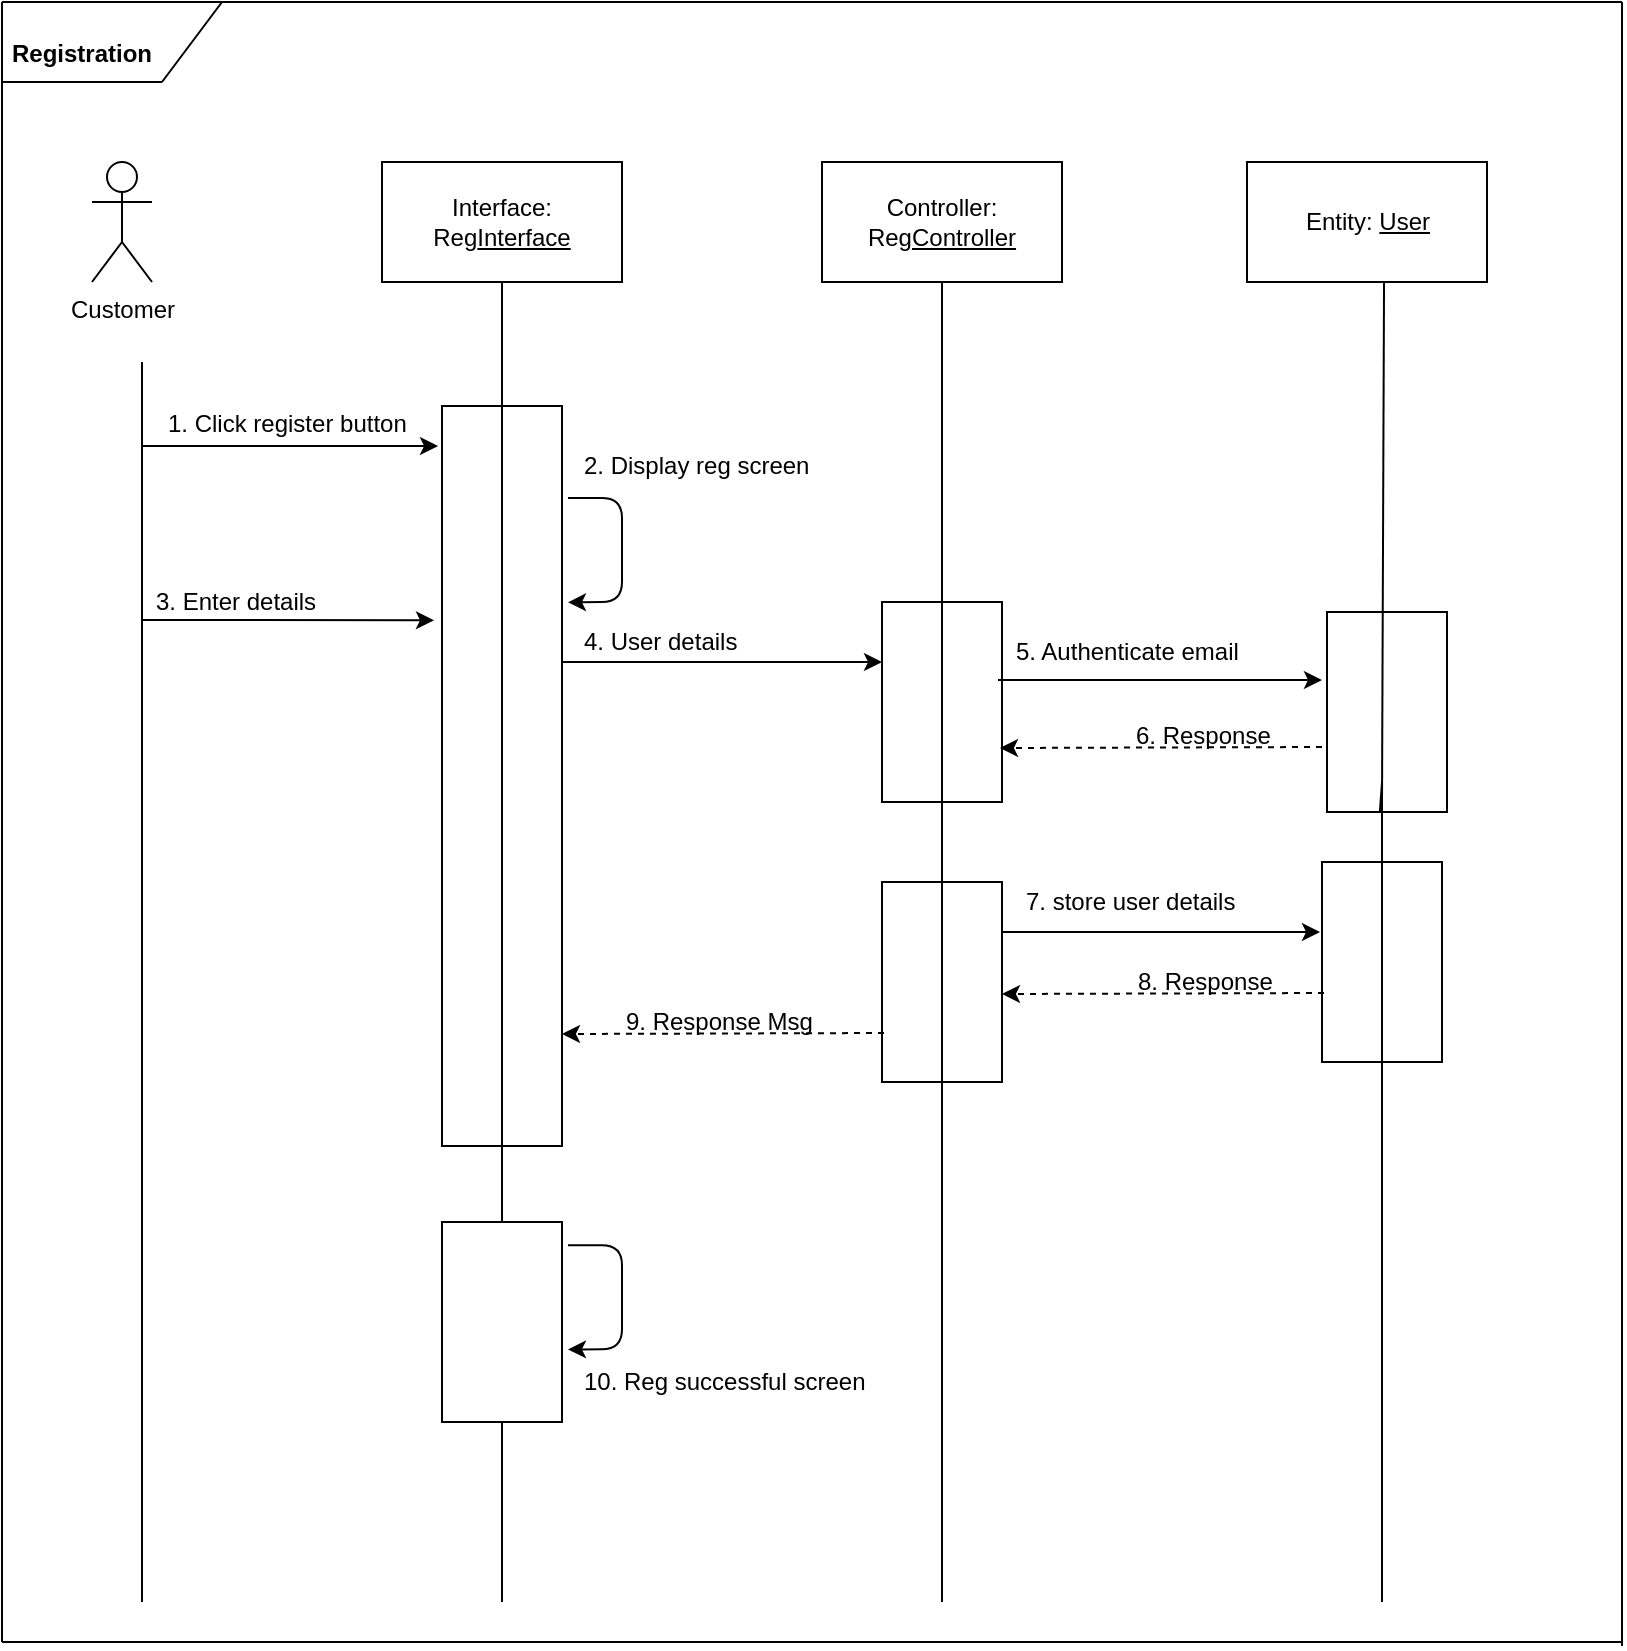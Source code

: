 <mxfile version="12.3.7" type="device" pages="10"><diagram id="t_PTbxcziYf6MT2G1W0h" name="Registration"><mxGraphModel dx="493" dy="511" grid="1" gridSize="10" guides="1" tooltips="1" connect="1" arrows="1" fold="1" page="1" pageScale="1" pageWidth="850" pageHeight="1100" math="0" shadow="0"><root><mxCell id="0"/><mxCell id="1" parent="0"/><mxCell id="IqETorACFk8t1kZLgr7w-1" value="Customer" style="shape=umlActor;verticalLabelPosition=bottom;labelBackgroundColor=#ffffff;verticalAlign=top;html=1;outlineConnect=0;" parent="1" vertex="1"><mxGeometry x="75" y="120" width="30" height="60" as="geometry"/></mxCell><mxCell id="IqETorACFk8t1kZLgr7w-2" value="Interface: Reg&lt;u&gt;Interface&lt;/u&gt;" style="rounded=0;whiteSpace=wrap;html=1;" parent="1" vertex="1"><mxGeometry x="220" y="120" width="120" height="60" as="geometry"/></mxCell><mxCell id="IqETorACFk8t1kZLgr7w-3" value="Controller: Reg&lt;u&gt;Controller&lt;/u&gt;" style="rounded=0;whiteSpace=wrap;html=1;" parent="1" vertex="1"><mxGeometry x="440" y="120" width="120" height="60" as="geometry"/></mxCell><mxCell id="IqETorACFk8t1kZLgr7w-4" value="Entity: &lt;u&gt;User&lt;/u&gt;" style="rounded=0;whiteSpace=wrap;html=1;" parent="1" vertex="1"><mxGeometry x="652.5" y="120" width="120" height="60" as="geometry"/></mxCell><mxCell id="IqETorACFk8t1kZLgr7w-5" value="" style="endArrow=none;html=1;" parent="1" edge="1"><mxGeometry width="50" height="50" relative="1" as="geometry"><mxPoint x="100" y="840" as="sourcePoint"/><mxPoint x="100" y="220" as="targetPoint"/></mxGeometry></mxCell><mxCell id="IqETorACFk8t1kZLgr7w-6" value="" style="endArrow=none;html=1;entryX=0.5;entryY=1;entryDx=0;entryDy=0;" parent="1" target="IqETorACFk8t1kZLgr7w-3" edge="1"><mxGeometry width="50" height="50" relative="1" as="geometry"><mxPoint x="500" y="840" as="sourcePoint"/><mxPoint x="500" y="220" as="targetPoint"/></mxGeometry></mxCell><mxCell id="IqETorACFk8t1kZLgr7w-7" value="" style="endArrow=none;html=1;entryX=0.571;entryY=1;entryDx=0;entryDy=0;entryPerimeter=0;" parent="1" target="IqETorACFk8t1kZLgr7w-4" edge="1"><mxGeometry width="50" height="50" relative="1" as="geometry"><mxPoint x="720" y="440" as="sourcePoint"/><mxPoint x="720" y="220" as="targetPoint"/></mxGeometry></mxCell><mxCell id="IqETorACFk8t1kZLgr7w-8" value="" style="endArrow=none;html=1;entryX=0.5;entryY=1;entryDx=0;entryDy=0;" parent="1" source="IqETorACFk8t1kZLgr7w-34" target="IqETorACFk8t1kZLgr7w-2" edge="1"><mxGeometry width="50" height="50" relative="1" as="geometry"><mxPoint x="280" y="886" as="sourcePoint"/><mxPoint x="281" y="200" as="targetPoint"/></mxGeometry></mxCell><mxCell id="IqETorACFk8t1kZLgr7w-9" value="" style="endArrow=classic;html=1;entryX=0.071;entryY=1.033;entryDx=0;entryDy=0;entryPerimeter=0;" parent="1" edge="1"><mxGeometry width="50" height="50" relative="1" as="geometry"><mxPoint x="100" y="262" as="sourcePoint"/><mxPoint x="248.02" y="262.01" as="targetPoint"/></mxGeometry></mxCell><mxCell id="IqETorACFk8t1kZLgr7w-10" value="1. Click register button" style="text;html=1;resizable=0;points=[];autosize=1;align=left;verticalAlign=top;spacingTop=-4;" parent="1" vertex="1"><mxGeometry x="111" y="241" width="130" height="20" as="geometry"/></mxCell><mxCell id="IqETorACFk8t1kZLgr7w-11" value="" style="endArrow=classic;html=1;entryX=0.294;entryY=-0.05;entryDx=0;entryDy=0;entryPerimeter=0;" parent="1" edge="1"><mxGeometry width="50" height="50" relative="1" as="geometry"><mxPoint x="313" y="661.6" as="sourcePoint"/><mxPoint x="313" y="713.74" as="targetPoint"/><Array as="points"><mxPoint x="340" y="661.6"/><mxPoint x="340" y="713.6"/></Array></mxGeometry></mxCell><mxCell id="IqETorACFk8t1kZLgr7w-12" value="2. Display reg screen" style="text;html=1;resizable=0;points=[];autosize=1;align=left;verticalAlign=top;spacingTop=-4;" parent="1" vertex="1"><mxGeometry x="319" y="262" width="130" height="20" as="geometry"/></mxCell><mxCell id="IqETorACFk8t1kZLgr7w-13" value="" style="endArrow=classic;html=1;entryX=0.352;entryY=1.067;entryDx=0;entryDy=0;entryPerimeter=0;" parent="1" edge="1"><mxGeometry width="50" height="50" relative="1" as="geometry"><mxPoint x="100" y="349" as="sourcePoint"/><mxPoint x="245.98" y="349.12" as="targetPoint"/></mxGeometry></mxCell><mxCell id="IqETorACFk8t1kZLgr7w-14" value="&lt;div&gt;3. Enter details&lt;/div&gt;" style="text;html=1;resizable=0;points=[];autosize=1;align=left;verticalAlign=top;spacingTop=-4;" parent="1" vertex="1"><mxGeometry x="105" y="330" width="100" height="20" as="geometry"/></mxCell><mxCell id="IqETorACFk8t1kZLgr7w-15" value="" style="rounded=0;whiteSpace=wrap;html=1;fillColor=none;rotation=90;" parent="1" vertex="1"><mxGeometry x="450" y="360" width="100" height="60" as="geometry"/></mxCell><mxCell id="IqETorACFk8t1kZLgr7w-16" value="" style="rounded=0;whiteSpace=wrap;html=1;fillColor=none;rotation=90;" parent="1" vertex="1"><mxGeometry x="95" y="397" width="370" height="60" as="geometry"/></mxCell><mxCell id="IqETorACFk8t1kZLgr7w-17" value="" style="endArrow=classic;html=1;" parent="1" edge="1"><mxGeometry width="50" height="50" relative="1" as="geometry"><mxPoint x="310" y="370" as="sourcePoint"/><mxPoint x="470" y="370" as="targetPoint"/></mxGeometry></mxCell><mxCell id="IqETorACFk8t1kZLgr7w-18" value="&lt;div&gt;4. User details&lt;/div&gt;" style="text;html=1;resizable=0;points=[];autosize=1;align=left;verticalAlign=top;spacingTop=-4;" parent="1" vertex="1"><mxGeometry x="319" y="350" width="90" height="20" as="geometry"/></mxCell><mxCell id="IqETorACFk8t1kZLgr7w-19" value="" style="endArrow=none;html=1;" parent="1" edge="1"><mxGeometry width="50" height="50" relative="1" as="geometry"><mxPoint x="720" y="840" as="sourcePoint"/><mxPoint x="720" y="440" as="targetPoint"/></mxGeometry></mxCell><mxCell id="IqETorACFk8t1kZLgr7w-20" value="" style="endArrow=classic;html=1;entryX=0.34;entryY=1.042;entryDx=0;entryDy=0;entryPerimeter=0;" parent="1" target="IqETorACFk8t1kZLgr7w-24" edge="1"><mxGeometry width="50" height="50" relative="1" as="geometry"><mxPoint x="528" y="379" as="sourcePoint"/><mxPoint x="670" y="380" as="targetPoint"/></mxGeometry></mxCell><mxCell id="IqETorACFk8t1kZLgr7w-21" value="&lt;div&gt;5. Authenticate email&lt;/div&gt;" style="text;html=1;resizable=0;points=[];autosize=1;align=left;verticalAlign=top;spacingTop=-4;" parent="1" vertex="1"><mxGeometry x="535" y="355" width="130" height="20" as="geometry"/></mxCell><mxCell id="IqETorACFk8t1kZLgr7w-22" value="" style="endArrow=classic;html=1;strokeWidth=1;exitX=0.75;exitY=1;exitDx=0;exitDy=0;dashed=1;" parent="1" edge="1"><mxGeometry width="50" height="50" relative="1" as="geometry"><mxPoint x="690" y="412.5" as="sourcePoint"/><mxPoint x="529" y="413" as="targetPoint"/></mxGeometry></mxCell><mxCell id="IqETorACFk8t1kZLgr7w-23" value="6. Response&amp;nbsp;" style="text;html=1;resizable=0;points=[];autosize=1;align=left;verticalAlign=top;spacingTop=-4;" parent="1" vertex="1"><mxGeometry x="595" y="397" width="90" height="20" as="geometry"/></mxCell><mxCell id="IqETorACFk8t1kZLgr7w-24" value="" style="rounded=0;whiteSpace=wrap;html=1;fillColor=none;rotation=90;" parent="1" vertex="1"><mxGeometry x="672.5" y="365" width="100" height="60" as="geometry"/></mxCell><mxCell id="IqETorACFk8t1kZLgr7w-25" value="" style="endArrow=none;html=1;" parent="1" target="IqETorACFk8t1kZLgr7w-24" edge="1"><mxGeometry width="50" height="50" relative="1" as="geometry"><mxPoint x="720" y="430" as="sourcePoint"/><mxPoint x="720" y="220" as="targetPoint"/></mxGeometry></mxCell><mxCell id="IqETorACFk8t1kZLgr7w-26" value="" style="rounded=0;whiteSpace=wrap;html=1;fillColor=none;rotation=90;" parent="1" vertex="1"><mxGeometry x="670" y="490" width="100" height="60" as="geometry"/></mxCell><mxCell id="IqETorACFk8t1kZLgr7w-27" value="" style="rounded=0;whiteSpace=wrap;html=1;fillColor=none;rotation=90;" parent="1" vertex="1"><mxGeometry x="450" y="500" width="100" height="60" as="geometry"/></mxCell><mxCell id="IqETorACFk8t1kZLgr7w-28" value="" style="endArrow=classic;html=1;entryX=0.25;entryY=0;entryDx=0;entryDy=0;exitX=0.25;exitY=0;exitDx=0;exitDy=0;" parent="1" source="IqETorACFk8t1kZLgr7w-27" edge="1"><mxGeometry width="50" height="50" relative="1" as="geometry"><mxPoint x="530" y="493" as="sourcePoint"/><mxPoint x="689" y="505" as="targetPoint"/></mxGeometry></mxCell><mxCell id="IqETorACFk8t1kZLgr7w-29" value="7. store user details" style="text;html=1;resizable=0;points=[];autosize=1;align=left;verticalAlign=top;spacingTop=-4;" parent="1" vertex="1"><mxGeometry x="540" y="480" width="120" height="20" as="geometry"/></mxCell><mxCell id="IqETorACFk8t1kZLgr7w-30" value="" style="endArrow=classic;html=1;strokeWidth=1;exitX=0.75;exitY=1;exitDx=0;exitDy=0;dashed=1;" parent="1" edge="1"><mxGeometry width="50" height="50" relative="1" as="geometry"><mxPoint x="691" y="535.5" as="sourcePoint"/><mxPoint x="530" y="536" as="targetPoint"/></mxGeometry></mxCell><mxCell id="IqETorACFk8t1kZLgr7w-31" value="8. Response&amp;nbsp;" style="text;html=1;resizable=0;points=[];autosize=1;align=left;verticalAlign=top;spacingTop=-4;" parent="1" vertex="1"><mxGeometry x="596" y="520" width="90" height="20" as="geometry"/></mxCell><mxCell id="IqETorACFk8t1kZLgr7w-32" value="" style="endArrow=classic;html=1;strokeWidth=1;exitX=0.75;exitY=1;exitDx=0;exitDy=0;dashed=1;" parent="1" edge="1"><mxGeometry width="50" height="50" relative="1" as="geometry"><mxPoint x="471" y="555.5" as="sourcePoint"/><mxPoint x="310" y="556" as="targetPoint"/></mxGeometry></mxCell><mxCell id="IqETorACFk8t1kZLgr7w-33" value="9. Response Msg" style="text;html=1;resizable=0;points=[];autosize=1;align=left;verticalAlign=top;spacingTop=-4;" parent="1" vertex="1"><mxGeometry x="340" y="540" width="110" height="20" as="geometry"/></mxCell><mxCell id="IqETorACFk8t1kZLgr7w-34" value="" style="rounded=0;whiteSpace=wrap;html=1;fillColor=none;rotation=90;" parent="1" vertex="1"><mxGeometry x="230" y="670" width="100" height="60" as="geometry"/></mxCell><mxCell id="IqETorACFk8t1kZLgr7w-35" value="" style="endArrow=none;html=1;" parent="1" target="IqETorACFk8t1kZLgr7w-34" edge="1"><mxGeometry width="50" height="50" relative="1" as="geometry"><mxPoint x="280" y="840" as="sourcePoint"/><mxPoint x="280" y="220" as="targetPoint"/></mxGeometry></mxCell><mxCell id="IqETorACFk8t1kZLgr7w-36" value="" style="endArrow=classic;html=1;entryX=0.294;entryY=-0.05;entryDx=0;entryDy=0;entryPerimeter=0;" parent="1" edge="1"><mxGeometry width="50" height="50" relative="1" as="geometry"><mxPoint x="313" y="288" as="sourcePoint"/><mxPoint x="313" y="340.14" as="targetPoint"/><Array as="points"><mxPoint x="340" y="288"/><mxPoint x="340" y="340"/></Array></mxGeometry></mxCell><mxCell id="IqETorACFk8t1kZLgr7w-37" value="10. Reg successful screen" style="text;html=1;resizable=0;points=[];autosize=1;align=left;verticalAlign=top;spacingTop=-4;" parent="1" vertex="1"><mxGeometry x="319" y="720" width="160" height="20" as="geometry"/></mxCell><mxCell id="IqETorACFk8t1kZLgr7w-38" value="" style="endArrow=none;html=1;" parent="1" edge="1"><mxGeometry width="50" height="50" relative="1" as="geometry"><mxPoint x="30" y="860" as="sourcePoint"/><mxPoint x="30" y="40" as="targetPoint"/></mxGeometry></mxCell><mxCell id="IqETorACFk8t1kZLgr7w-39" value="" style="endArrow=none;html=1;" parent="1" edge="1"><mxGeometry width="50" height="50" relative="1" as="geometry"><mxPoint x="840" y="40" as="sourcePoint"/><mxPoint x="30" y="40" as="targetPoint"/></mxGeometry></mxCell><mxCell id="IqETorACFk8t1kZLgr7w-40" value="&lt;b&gt;Registration&lt;/b&gt;" style="text;html=1;strokeColor=none;fillColor=none;align=center;verticalAlign=middle;whiteSpace=wrap;rounded=0;glass=0;" parent="1" vertex="1"><mxGeometry x="50" y="56.0" width="40" height="20" as="geometry"/></mxCell><mxCell id="IqETorACFk8t1kZLgr7w-41" value="" style="endArrow=none;html=1;" parent="1" edge="1"><mxGeometry width="50" height="50" relative="1" as="geometry"><mxPoint x="840" y="40" as="sourcePoint"/><mxPoint x="840" y="862.0" as="targetPoint"/></mxGeometry></mxCell><mxCell id="IqETorACFk8t1kZLgr7w-42" value="" style="endArrow=none;html=1;" parent="1" edge="1"><mxGeometry width="50" height="50" relative="1" as="geometry"><mxPoint x="30" y="860" as="sourcePoint"/><mxPoint x="840" y="860" as="targetPoint"/></mxGeometry></mxCell><mxCell id="8ykIqB3BOLn3yMjyIE54-1" value="" style="endArrow=none;html=1;" edge="1" parent="1"><mxGeometry width="50" height="50" relative="1" as="geometry"><mxPoint x="30" y="80" as="sourcePoint"/><mxPoint x="110" y="80" as="targetPoint"/></mxGeometry></mxCell><mxCell id="8ykIqB3BOLn3yMjyIE54-2" value="" style="endArrow=none;html=1;" edge="1" parent="1"><mxGeometry width="50" height="50" relative="1" as="geometry"><mxPoint x="110" y="80" as="sourcePoint"/><mxPoint x="140" y="40" as="targetPoint"/></mxGeometry></mxCell></root></mxGraphModel></diagram><diagram id="eXN8eG0UpBslPpL4Ea1x" name="Login"><mxGraphModel dx="493" dy="-589" grid="1" gridSize="10" guides="1" tooltips="1" connect="1" arrows="1" fold="1" page="1" pageScale="1" pageWidth="850" pageHeight="1100" math="0" shadow="0"><root><mxCell id="uTogjwbborEi7QJ2e-bj-0"/><mxCell id="uTogjwbborEi7QJ2e-bj-1" parent="uTogjwbborEi7QJ2e-bj-0"/><mxCell id="uTogjwbborEi7QJ2e-bj-2" value="" style="rounded=0;whiteSpace=wrap;html=1;fontSize=11;" parent="uTogjwbborEi7QJ2e-bj-1" vertex="1"><mxGeometry x="130" y="1544" width="630" height="460" as="geometry"/></mxCell><mxCell id="uTogjwbborEi7QJ2e-bj-3" value="Customer" style="shape=umlActor;verticalLabelPosition=bottom;labelBackgroundColor=#ffffff;verticalAlign=top;html=1;outlineConnect=0;fontSize=17;" parent="uTogjwbborEi7QJ2e-bj-1" vertex="1"><mxGeometry x="150" y="1659" width="30" height="60" as="geometry"/></mxCell><mxCell id="uTogjwbborEi7QJ2e-bj-4" value="" style="endArrow=none;html=1;fontSize=17;entryX=0.167;entryY=-0.002;entryDx=0;entryDy=0;entryPerimeter=0;" parent="uTogjwbborEi7QJ2e-bj-1" target="uTogjwbborEi7QJ2e-bj-2" edge="1"><mxGeometry width="50" height="50" relative="1" as="geometry"><mxPoint x="220" y="1579" as="sourcePoint"/><mxPoint x="230" y="1549" as="targetPoint"/></mxGeometry></mxCell><mxCell id="uTogjwbborEi7QJ2e-bj-5" value="" style="endArrow=none;html=1;fontSize=17;" parent="uTogjwbborEi7QJ2e-bj-1" edge="1"><mxGeometry width="50" height="50" relative="1" as="geometry"><mxPoint x="130" y="1579" as="sourcePoint"/><mxPoint x="220" y="1579" as="targetPoint"/></mxGeometry></mxCell><mxCell id="uTogjwbborEi7QJ2e-bj-6" value="&lt;b&gt;LOGIN&lt;/b&gt;" style="text;html=1;resizable=0;points=[];autosize=1;align=left;verticalAlign=top;spacingTop=-4;fontSize=15;" parent="uTogjwbborEi7QJ2e-bj-1" vertex="1"><mxGeometry x="150" y="1550" width="60" height="20" as="geometry"/></mxCell><mxCell id="uTogjwbborEi7QJ2e-bj-7" value="&lt;div style=&quot;font-size: 11px&quot; align=&quot;left&quot;&gt;Controller:&lt;br&gt;&lt;/div&gt;&lt;font size=&quot;1&quot;&gt;Login controller&lt;/font&gt;" style="rounded=0;whiteSpace=wrap;html=1;fontSize=15;align=left;" parent="uTogjwbborEi7QJ2e-bj-1" vertex="1"><mxGeometry x="430" y="1619" width="110" height="40" as="geometry"/></mxCell><mxCell id="uTogjwbborEi7QJ2e-bj-8" value="&lt;div&gt;Entity:&lt;/div&gt;&lt;div&gt;&lt;br&gt;&lt;/div&gt;&lt;div&gt;User&lt;br&gt;&lt;/div&gt;" style="rounded=0;whiteSpace=wrap;html=1;fontSize=10;align=left;" parent="uTogjwbborEi7QJ2e-bj-1" vertex="1"><mxGeometry x="600" y="1619" width="110" height="40" as="geometry"/></mxCell><mxCell id="uTogjwbborEi7QJ2e-bj-9" value="&lt;div align=&quot;left&quot;&gt;&lt;font size=&quot;1&quot;&gt;Interface:&lt;/font&gt;&lt;/div&gt;&lt;div align=&quot;left&quot;&gt;&lt;font size=&quot;1&quot;&gt;Login interface&lt;/font&gt;&lt;br&gt;&lt;/div&gt;" style="rounded=0;whiteSpace=wrap;html=1;fontSize=15;align=left;" parent="uTogjwbborEi7QJ2e-bj-1" vertex="1"><mxGeometry x="260" y="1619" width="110" height="40" as="geometry"/></mxCell><mxCell id="uTogjwbborEi7QJ2e-bj-10" value="" style="endArrow=none;html=1;fontSize=15;entryX=0.051;entryY=0.5;entryDx=0;entryDy=0;entryPerimeter=0;" parent="uTogjwbborEi7QJ2e-bj-1" edge="1"><mxGeometry width="50" height="50" relative="1" as="geometry"><mxPoint x="165" y="1869" as="sourcePoint"/><mxPoint x="164.68" y="1759" as="targetPoint"/></mxGeometry></mxCell><mxCell id="uTogjwbborEi7QJ2e-bj-11" value="" style="endArrow=none;html=1;fontSize=15;entryX=0.051;entryY=0.5;entryDx=0;entryDy=0;entryPerimeter=0;" parent="uTogjwbborEi7QJ2e-bj-1" source="uTogjwbborEi7QJ2e-bj-31" edge="1"><mxGeometry width="50" height="50" relative="1" as="geometry"><mxPoint x="484.5" y="1909" as="sourcePoint"/><mxPoint x="484.68" y="1659" as="targetPoint"/></mxGeometry></mxCell><mxCell id="uTogjwbborEi7QJ2e-bj-12" value="" style="endArrow=none;html=1;fontSize=15;entryX=0.051;entryY=0.5;entryDx=0;entryDy=0;entryPerimeter=0;" parent="uTogjwbborEi7QJ2e-bj-1" edge="1"><mxGeometry width="50" height="50" relative="1" as="geometry"><mxPoint x="654.5" y="1904" as="sourcePoint"/><mxPoint x="654.68" y="1654" as="targetPoint"/></mxGeometry></mxCell><mxCell id="uTogjwbborEi7QJ2e-bj-13" style="edgeStyle=orthogonalEdgeStyle;rounded=0;orthogonalLoop=1;jettySize=auto;html=1;exitX=1;exitY=0.25;exitDx=0;exitDy=0;entryX=1;entryY=0.468;entryDx=0;entryDy=0;entryPerimeter=0;" parent="uTogjwbborEi7QJ2e-bj-1" source="uTogjwbborEi7QJ2e-bj-15" target="uTogjwbborEi7QJ2e-bj-15" edge="1"><mxGeometry relative="1" as="geometry"><mxPoint x="350" y="1749" as="targetPoint"/></mxGeometry></mxCell><mxCell id="uTogjwbborEi7QJ2e-bj-14" style="edgeStyle=orthogonalEdgeStyle;rounded=0;orthogonalLoop=1;jettySize=auto;html=1;exitX=1;exitY=0.5;exitDx=0;exitDy=0;entryX=0.067;entryY=0.375;entryDx=0;entryDy=0;entryPerimeter=0;fontSize=11;" parent="uTogjwbborEi7QJ2e-bj-1" source="uTogjwbborEi7QJ2e-bj-15" target="uTogjwbborEi7QJ2e-bj-22" edge="1"><mxGeometry relative="1" as="geometry"/></mxCell><mxCell id="uTogjwbborEi7QJ2e-bj-15" value="" style="rounded=0;whiteSpace=wrap;html=1;" parent="uTogjwbborEi7QJ2e-bj-1" vertex="1"><mxGeometry x="300" y="1659" width="30" height="220" as="geometry"/></mxCell><mxCell id="uTogjwbborEi7QJ2e-bj-16" value="" style="endArrow=none;html=1;fontSize=15;entryX=0.051;entryY=0.5;entryDx=0;entryDy=0;entryPerimeter=0;" parent="uTogjwbborEi7QJ2e-bj-1" source="uTogjwbborEi7QJ2e-bj-25" edge="1"><mxGeometry width="50" height="50" relative="1" as="geometry"><mxPoint x="315" y="1979" as="sourcePoint"/><mxPoint x="315.18" y="1659" as="targetPoint"/></mxGeometry></mxCell><mxCell id="uTogjwbborEi7QJ2e-bj-17" value="" style="endArrow=classic;html=1;entryX=0;entryY=0.5;entryDx=0;entryDy=0;" parent="uTogjwbborEi7QJ2e-bj-1" target="uTogjwbborEi7QJ2e-bj-15" edge="1"><mxGeometry width="50" height="50" relative="1" as="geometry"><mxPoint x="160" y="1769" as="sourcePoint"/><mxPoint x="300" y="1782" as="targetPoint"/></mxGeometry></mxCell><mxCell id="uTogjwbborEi7QJ2e-bj-18" value="1. Click Login Button" style="text;html=1;resizable=0;points=[];autosize=1;align=left;verticalAlign=top;spacingTop=-4;" parent="uTogjwbborEi7QJ2e-bj-1" vertex="1"><mxGeometry x="170" y="1749" width="130" height="20" as="geometry"/></mxCell><mxCell id="uTogjwbborEi7QJ2e-bj-19" value="2. Display Login Screen" style="text;html=1;resizable=0;points=[];autosize=1;align=left;verticalAlign=top;spacingTop=-4;fontSize=11;" parent="uTogjwbborEi7QJ2e-bj-1" vertex="1"><mxGeometry x="330" y="1689" width="150" height="20" as="geometry"/></mxCell><mxCell id="uTogjwbborEi7QJ2e-bj-20" value="Login(username, password)" style="text;html=1;resizable=0;points=[];autosize=1;align=left;verticalAlign=top;spacingTop=-4;fontSize=11;" parent="uTogjwbborEi7QJ2e-bj-1" vertex="1"><mxGeometry x="330" y="1774" width="150" height="10" as="geometry"/></mxCell><mxCell id="uTogjwbborEi7QJ2e-bj-21" style="edgeStyle=orthogonalEdgeStyle;rounded=0;orthogonalLoop=1;jettySize=auto;html=1;exitX=1;exitY=0.5;exitDx=0;exitDy=0;fontSize=11;entryX=0;entryY=0.25;entryDx=0;entryDy=0;" parent="uTogjwbborEi7QJ2e-bj-1" source="uTogjwbborEi7QJ2e-bj-22" target="uTogjwbborEi7QJ2e-bj-36" edge="1"><mxGeometry relative="1" as="geometry"><mxPoint x="610" y="1777" as="targetPoint"/><Array as="points"><mxPoint x="500" y="1777"/></Array></mxGeometry></mxCell><mxCell id="uTogjwbborEi7QJ2e-bj-22" value="" style="rounded=0;whiteSpace=wrap;html=1;" parent="uTogjwbborEi7QJ2e-bj-1" vertex="1"><mxGeometry x="470" y="1739" width="30" height="80" as="geometry"/></mxCell><mxCell id="uTogjwbborEi7QJ2e-bj-23" value="" style="endArrow=classic;html=1;fontSize=11;dashed=1;entryX=1;entryY=0.709;entryDx=0;entryDy=0;entryPerimeter=0;" parent="uTogjwbborEi7QJ2e-bj-1" target="uTogjwbborEi7QJ2e-bj-15" edge="1"><mxGeometry width="50" height="50" relative="1" as="geometry"><mxPoint x="470" y="1813.5" as="sourcePoint"/><mxPoint x="370" y="1813.5" as="targetPoint"/></mxGeometry></mxCell><mxCell id="uTogjwbborEi7QJ2e-bj-24" value="Response" style="text;html=1;resizable=0;points=[];autosize=1;align=left;verticalAlign=top;spacingTop=-4;fontSize=11;" parent="uTogjwbborEi7QJ2e-bj-1" vertex="1"><mxGeometry x="350" y="1814" width="70" height="10" as="geometry"/></mxCell><mxCell id="uTogjwbborEi7QJ2e-bj-25" value="" style="rounded=0;whiteSpace=wrap;html=1;fontSize=11;" parent="uTogjwbborEi7QJ2e-bj-1" vertex="1"><mxGeometry x="299" y="1899" width="30" height="60" as="geometry"/></mxCell><mxCell id="uTogjwbborEi7QJ2e-bj-26" style="edgeStyle=orthogonalEdgeStyle;rounded=0;orthogonalLoop=1;jettySize=auto;html=1;exitX=1;exitY=0.25;exitDx=0;exitDy=0;fontSize=11;entryX=0.5;entryY=1;entryDx=0;entryDy=0;entryPerimeter=0;" parent="uTogjwbborEi7QJ2e-bj-1" source="uTogjwbborEi7QJ2e-bj-25" target="uTogjwbborEi7QJ2e-bj-25" edge="1"><mxGeometry relative="1" as="geometry"><mxPoint x="314" y="1969" as="targetPoint"/></mxGeometry></mxCell><mxCell id="uTogjwbborEi7QJ2e-bj-27" value="Login successful" style="text;html=1;resizable=0;points=[];autosize=1;align=left;verticalAlign=top;spacingTop=-4;fontSize=11;" parent="uTogjwbborEi7QJ2e-bj-1" vertex="1"><mxGeometry x="355" y="1919" width="100" height="10" as="geometry"/></mxCell><mxCell id="uTogjwbborEi7QJ2e-bj-28" value="" style="endArrow=classic;html=1;fontSize=11;dashed=1;entryX=1;entryY=0.709;entryDx=0;entryDy=0;entryPerimeter=0;" parent="uTogjwbborEi7QJ2e-bj-1" edge="1"><mxGeometry width="50" height="50" relative="1" as="geometry"><mxPoint x="632" y="1815" as="sourcePoint"/><mxPoint x="500" y="1814.98" as="targetPoint"/></mxGeometry></mxCell><mxCell id="uTogjwbborEi7QJ2e-bj-29" value="getUserDetails(Username)" style="text;html=1;resizable=0;points=[];autosize=1;align=left;verticalAlign=top;spacingTop=-4;fontSize=11;" parent="uTogjwbborEi7QJ2e-bj-1" vertex="1"><mxGeometry x="505" y="1754" width="150" height="10" as="geometry"/></mxCell><mxCell id="uTogjwbborEi7QJ2e-bj-30" value="User details" style="text;html=1;resizable=0;points=[];autosize=1;align=left;verticalAlign=top;spacingTop=-4;fontSize=11;" parent="uTogjwbborEi7QJ2e-bj-1" vertex="1"><mxGeometry x="545" y="1794" width="70" height="10" as="geometry"/></mxCell><mxCell id="uTogjwbborEi7QJ2e-bj-31" value="" style="rounded=0;whiteSpace=wrap;html=1;fontSize=11;" parent="uTogjwbborEi7QJ2e-bj-1" vertex="1"><mxGeometry x="470" y="1849" width="40" height="40" as="geometry"/></mxCell><mxCell id="uTogjwbborEi7QJ2e-bj-32" style="edgeStyle=orthogonalEdgeStyle;rounded=0;orthogonalLoop=1;jettySize=auto;html=1;exitX=0.75;exitY=0;exitDx=0;exitDy=0;entryX=0.975;entryY=1.075;entryDx=0;entryDy=0;entryPerimeter=0;fontSize=11;" parent="uTogjwbborEi7QJ2e-bj-1" source="uTogjwbborEi7QJ2e-bj-31" target="uTogjwbborEi7QJ2e-bj-31" edge="1"><mxGeometry relative="1" as="geometry"/></mxCell><mxCell id="uTogjwbborEi7QJ2e-bj-33" value="Authenticate user" style="text;html=1;resizable=0;points=[];autosize=1;align=left;verticalAlign=top;spacingTop=-4;fontSize=11;" parent="uTogjwbborEi7QJ2e-bj-1" vertex="1"><mxGeometry x="535" y="1874" width="100" height="10" as="geometry"/></mxCell><mxCell id="uTogjwbborEi7QJ2e-bj-34" value="" style="endArrow=classic;html=1;entryX=0;entryY=0.5;entryDx=0;entryDy=0;" parent="uTogjwbborEi7QJ2e-bj-1" edge="1"><mxGeometry width="50" height="50" relative="1" as="geometry"><mxPoint x="159" y="1839" as="sourcePoint"/><mxPoint x="299" y="1839" as="targetPoint"/></mxGeometry></mxCell><mxCell id="uTogjwbborEi7QJ2e-bj-35" value="&lt;div&gt;3. Enter username and&lt;/div&gt;&lt;div&gt; password&lt;/div&gt;" style="text;html=1;resizable=0;points=[];autosize=1;align=left;verticalAlign=top;spacingTop=-4;fontSize=11;" parent="uTogjwbborEi7QJ2e-bj-1" vertex="1"><mxGeometry x="170" y="1844" width="130" height="30" as="geometry"/></mxCell><mxCell id="uTogjwbborEi7QJ2e-bj-36" value="" style="rounded=0;whiteSpace=wrap;html=1;fontSize=11;" parent="uTogjwbborEi7QJ2e-bj-1" vertex="1"><mxGeometry x="635" y="1759" width="40" height="70" as="geometry"/></mxCell></root></mxGraphModel></diagram><diagram id="CH89g6pB8qybAwk2qlCD" name="Search"><mxGraphModel dx="493" dy="511" grid="1" gridSize="10" guides="1" tooltips="1" connect="1" arrows="1" fold="1" page="1" pageScale="1" pageWidth="850" pageHeight="1100" math="0" shadow="0"><root><mxCell id="aQuU-cnQN4McUQ-EwK4s-0"/><mxCell id="aQuU-cnQN4McUQ-EwK4s-1" parent="aQuU-cnQN4McUQ-EwK4s-0"/><mxCell id="aQuU-cnQN4McUQ-EwK4s-2" value="Customer" style="shape=umlActor;verticalLabelPosition=bottom;labelBackgroundColor=#ffffff;verticalAlign=top;html=1;outlineConnect=0;" parent="aQuU-cnQN4McUQ-EwK4s-1" vertex="1"><mxGeometry x="75" y="120" width="30" height="60" as="geometry"/></mxCell><mxCell id="aQuU-cnQN4McUQ-EwK4s-3" value="Interface:Search&lt;br&gt;&lt;u&gt;Interface&lt;/u&gt;" style="rounded=0;whiteSpace=wrap;html=1;" parent="aQuU-cnQN4McUQ-EwK4s-1" vertex="1"><mxGeometry x="220" y="120" width="120" height="60" as="geometry"/></mxCell><mxCell id="aQuU-cnQN4McUQ-EwK4s-4" value="Controller: Search&amp;nbsp;&lt;u&gt;Controller&lt;/u&gt;" style="rounded=0;whiteSpace=wrap;html=1;" parent="aQuU-cnQN4McUQ-EwK4s-1" vertex="1"><mxGeometry x="440" y="120" width="120" height="60" as="geometry"/></mxCell><mxCell id="aQuU-cnQN4McUQ-EwK4s-5" value="Entity:&amp;nbsp;&lt;u&gt;&amp;nbsp;Packages&lt;/u&gt;" style="rounded=0;whiteSpace=wrap;html=1;" parent="aQuU-cnQN4McUQ-EwK4s-1" vertex="1"><mxGeometry x="652.5" y="120" width="120" height="60" as="geometry"/></mxCell><mxCell id="aQuU-cnQN4McUQ-EwK4s-6" value="" style="endArrow=none;html=1;" parent="aQuU-cnQN4McUQ-EwK4s-1" edge="1"><mxGeometry width="50" height="50" relative="1" as="geometry"><mxPoint x="100" y="840" as="sourcePoint"/><mxPoint x="100" y="220" as="targetPoint"/></mxGeometry></mxCell><mxCell id="aQuU-cnQN4McUQ-EwK4s-7" value="" style="endArrow=none;html=1;entryX=0.5;entryY=1;entryDx=0;entryDy=0;" parent="aQuU-cnQN4McUQ-EwK4s-1" target="aQuU-cnQN4McUQ-EwK4s-4" edge="1"><mxGeometry width="50" height="50" relative="1" as="geometry"><mxPoint x="500" y="840" as="sourcePoint"/><mxPoint x="500" y="220" as="targetPoint"/></mxGeometry></mxCell><mxCell id="aQuU-cnQN4McUQ-EwK4s-8" value="" style="endArrow=none;html=1;entryX=0.571;entryY=1;entryDx=0;entryDy=0;entryPerimeter=0;" parent="aQuU-cnQN4McUQ-EwK4s-1" target="aQuU-cnQN4McUQ-EwK4s-5" edge="1"><mxGeometry width="50" height="50" relative="1" as="geometry"><mxPoint x="720" y="440" as="sourcePoint"/><mxPoint x="720" y="220" as="targetPoint"/></mxGeometry></mxCell><mxCell id="aQuU-cnQN4McUQ-EwK4s-9" value="" style="endArrow=none;html=1;entryX=0.5;entryY=1;entryDx=0;entryDy=0;" parent="aQuU-cnQN4McUQ-EwK4s-1" source="aQuU-cnQN4McUQ-EwK4s-35" target="aQuU-cnQN4McUQ-EwK4s-3" edge="1"><mxGeometry width="50" height="50" relative="1" as="geometry"><mxPoint x="280" y="886" as="sourcePoint"/><mxPoint x="281" y="200" as="targetPoint"/></mxGeometry></mxCell><mxCell id="aQuU-cnQN4McUQ-EwK4s-10" value="" style="endArrow=classic;html=1;entryX=0.071;entryY=1.033;entryDx=0;entryDy=0;entryPerimeter=0;" parent="aQuU-cnQN4McUQ-EwK4s-1" edge="1"><mxGeometry width="50" height="50" relative="1" as="geometry"><mxPoint x="100" y="262" as="sourcePoint"/><mxPoint x="248.02" y="262.01" as="targetPoint"/></mxGeometry></mxCell><mxCell id="aQuU-cnQN4McUQ-EwK4s-11" value="1. Click Search button" style="text;html=1;resizable=0;points=[];autosize=1;align=left;verticalAlign=top;spacingTop=-4;" parent="aQuU-cnQN4McUQ-EwK4s-1" vertex="1"><mxGeometry x="105" y="240" width="130" height="20" as="geometry"/></mxCell><mxCell id="aQuU-cnQN4McUQ-EwK4s-12" value="" style="endArrow=classic;html=1;entryX=0.294;entryY=-0.05;entryDx=0;entryDy=0;entryPerimeter=0;" parent="aQuU-cnQN4McUQ-EwK4s-1" edge="1"><mxGeometry width="50" height="50" relative="1" as="geometry"><mxPoint x="313" y="661.6" as="sourcePoint"/><mxPoint x="313" y="713.74" as="targetPoint"/><Array as="points"><mxPoint x="340" y="661.6"/><mxPoint x="340" y="713.6"/></Array></mxGeometry></mxCell><mxCell id="aQuU-cnQN4McUQ-EwK4s-13" value="2. Display input for place" style="text;html=1;resizable=0;points=[];autosize=1;align=left;verticalAlign=top;spacingTop=-4;" parent="aQuU-cnQN4McUQ-EwK4s-1" vertex="1"><mxGeometry x="320" y="262" width="150" height="20" as="geometry"/></mxCell><mxCell id="aQuU-cnQN4McUQ-EwK4s-14" value="" style="endArrow=classic;html=1;entryX=0.352;entryY=1.067;entryDx=0;entryDy=0;entryPerimeter=0;" parent="aQuU-cnQN4McUQ-EwK4s-1" edge="1"><mxGeometry width="50" height="50" relative="1" as="geometry"><mxPoint x="100" y="349" as="sourcePoint"/><mxPoint x="245.98" y="349.12" as="targetPoint"/></mxGeometry></mxCell><mxCell id="aQuU-cnQN4McUQ-EwK4s-15" value="&lt;div&gt;3. Enter place&lt;/div&gt;" style="text;html=1;resizable=0;points=[];autosize=1;align=left;verticalAlign=top;spacingTop=-4;" parent="aQuU-cnQN4McUQ-EwK4s-1" vertex="1"><mxGeometry x="105" y="330" width="90" height="20" as="geometry"/></mxCell><mxCell id="aQuU-cnQN4McUQ-EwK4s-16" value="" style="rounded=0;whiteSpace=wrap;html=1;fillColor=none;rotation=90;" parent="aQuU-cnQN4McUQ-EwK4s-1" vertex="1"><mxGeometry x="450" y="360" width="100" height="60" as="geometry"/></mxCell><mxCell id="aQuU-cnQN4McUQ-EwK4s-17" value="" style="rounded=0;whiteSpace=wrap;html=1;fillColor=none;rotation=90;" parent="aQuU-cnQN4McUQ-EwK4s-1" vertex="1"><mxGeometry x="95" y="397" width="370" height="60" as="geometry"/></mxCell><mxCell id="aQuU-cnQN4McUQ-EwK4s-18" value="" style="endArrow=classic;html=1;" parent="aQuU-cnQN4McUQ-EwK4s-1" edge="1"><mxGeometry width="50" height="50" relative="1" as="geometry"><mxPoint x="310" y="370" as="sourcePoint"/><mxPoint x="470" y="370" as="targetPoint"/></mxGeometry></mxCell><mxCell id="aQuU-cnQN4McUQ-EwK4s-19" value="&lt;div&gt;4. get Place&lt;/div&gt;" style="text;html=1;resizable=0;points=[];autosize=1;align=left;verticalAlign=top;spacingTop=-4;" parent="aQuU-cnQN4McUQ-EwK4s-1" vertex="1"><mxGeometry x="319" y="350" width="80" height="20" as="geometry"/></mxCell><mxCell id="aQuU-cnQN4McUQ-EwK4s-20" value="" style="endArrow=none;html=1;" parent="aQuU-cnQN4McUQ-EwK4s-1" edge="1"><mxGeometry width="50" height="50" relative="1" as="geometry"><mxPoint x="720" y="840" as="sourcePoint"/><mxPoint x="720" y="440" as="targetPoint"/></mxGeometry></mxCell><mxCell id="aQuU-cnQN4McUQ-EwK4s-24" value="5. Validity&amp;nbsp;" style="text;html=1;resizable=0;points=[];autosize=1;align=left;verticalAlign=top;spacingTop=-4;" parent="aQuU-cnQN4McUQ-EwK4s-1" vertex="1"><mxGeometry x="562.5" y="350" width="70" height="20" as="geometry"/></mxCell><mxCell id="aQuU-cnQN4McUQ-EwK4s-26" value="" style="endArrow=none;html=1;" parent="aQuU-cnQN4McUQ-EwK4s-1" edge="1"><mxGeometry width="50" height="50" relative="1" as="geometry"><mxPoint x="720" y="430" as="sourcePoint"/><mxPoint x="718.929" y="445" as="targetPoint"/></mxGeometry></mxCell><mxCell id="aQuU-cnQN4McUQ-EwK4s-27" value="" style="rounded=0;whiteSpace=wrap;html=1;fillColor=none;rotation=90;" parent="aQuU-cnQN4McUQ-EwK4s-1" vertex="1"><mxGeometry x="670" y="490" width="100" height="60" as="geometry"/></mxCell><mxCell id="aQuU-cnQN4McUQ-EwK4s-28" value="" style="rounded=0;whiteSpace=wrap;html=1;fillColor=none;rotation=90;" parent="aQuU-cnQN4McUQ-EwK4s-1" vertex="1"><mxGeometry x="450" y="500" width="100" height="60" as="geometry"/></mxCell><mxCell id="aQuU-cnQN4McUQ-EwK4s-29" value="" style="endArrow=classic;html=1;entryX=0.25;entryY=0;entryDx=0;entryDy=0;exitX=0.25;exitY=0;exitDx=0;exitDy=0;" parent="aQuU-cnQN4McUQ-EwK4s-1" source="aQuU-cnQN4McUQ-EwK4s-28" edge="1"><mxGeometry width="50" height="50" relative="1" as="geometry"><mxPoint x="530" y="493" as="sourcePoint"/><mxPoint x="689" y="505" as="targetPoint"/></mxGeometry></mxCell><mxCell id="aQuU-cnQN4McUQ-EwK4s-30" value="6. search Packages" style="text;html=1;resizable=0;points=[];autosize=1;align=left;verticalAlign=top;spacingTop=-4;" parent="aQuU-cnQN4McUQ-EwK4s-1" vertex="1"><mxGeometry x="540" y="480" width="120" height="20" as="geometry"/></mxCell><mxCell id="aQuU-cnQN4McUQ-EwK4s-32" value="7.get&amp;nbsp; Packages&amp;nbsp;" style="text;html=1;resizable=0;points=[];autosize=1;align=left;verticalAlign=top;spacingTop=-4;" parent="aQuU-cnQN4McUQ-EwK4s-1" vertex="1"><mxGeometry x="547.5" y="530" width="100" height="20" as="geometry"/></mxCell><mxCell id="aQuU-cnQN4McUQ-EwK4s-34" value="8. Packages" style="text;html=1;resizable=0;points=[];autosize=1;align=left;verticalAlign=top;spacingTop=-4;" parent="aQuU-cnQN4McUQ-EwK4s-1" vertex="1"><mxGeometry x="340" y="540" width="80" height="20" as="geometry"/></mxCell><mxCell id="aQuU-cnQN4McUQ-EwK4s-35" value="" style="rounded=0;whiteSpace=wrap;html=1;fillColor=none;rotation=90;" parent="aQuU-cnQN4McUQ-EwK4s-1" vertex="1"><mxGeometry x="230" y="670" width="100" height="60" as="geometry"/></mxCell><mxCell id="aQuU-cnQN4McUQ-EwK4s-36" value="" style="endArrow=none;html=1;" parent="aQuU-cnQN4McUQ-EwK4s-1" target="aQuU-cnQN4McUQ-EwK4s-35" edge="1"><mxGeometry width="50" height="50" relative="1" as="geometry"><mxPoint x="280" y="840" as="sourcePoint"/><mxPoint x="280" y="220" as="targetPoint"/></mxGeometry></mxCell><mxCell id="aQuU-cnQN4McUQ-EwK4s-37" value="" style="endArrow=classic;html=1;entryX=0.294;entryY=-0.05;entryDx=0;entryDy=0;entryPerimeter=0;" parent="aQuU-cnQN4McUQ-EwK4s-1" edge="1"><mxGeometry width="50" height="50" relative="1" as="geometry"><mxPoint x="313" y="290" as="sourcePoint"/><mxPoint x="313" y="342.14" as="targetPoint"/><Array as="points"><mxPoint x="340" y="290"/><mxPoint x="340" y="342"/></Array></mxGeometry></mxCell><mxCell id="aQuU-cnQN4McUQ-EwK4s-38" value="9. Display Packages" style="text;html=1;resizable=0;points=[];autosize=1;align=left;verticalAlign=top;spacingTop=-4;" parent="aQuU-cnQN4McUQ-EwK4s-1" vertex="1"><mxGeometry x="319" y="720" width="120" height="20" as="geometry"/></mxCell><mxCell id="aQuU-cnQN4McUQ-EwK4s-39" value="" style="endArrow=none;html=1;" parent="aQuU-cnQN4McUQ-EwK4s-1" edge="1"><mxGeometry width="50" height="50" relative="1" as="geometry"><mxPoint x="30" y="860" as="sourcePoint"/><mxPoint x="30" y="40" as="targetPoint"/></mxGeometry></mxCell><mxCell id="aQuU-cnQN4McUQ-EwK4s-40" value="" style="endArrow=none;html=1;" parent="aQuU-cnQN4McUQ-EwK4s-1" edge="1"><mxGeometry width="50" height="50" relative="1" as="geometry"><mxPoint x="840" y="40" as="sourcePoint"/><mxPoint x="30" y="40" as="targetPoint"/></mxGeometry></mxCell><mxCell id="aQuU-cnQN4McUQ-EwK4s-41" value="&lt;b&gt;Search Place&lt;/b&gt;" style="text;html=1;strokeColor=none;fillColor=none;align=center;verticalAlign=middle;whiteSpace=wrap;rounded=0;glass=0;" parent="aQuU-cnQN4McUQ-EwK4s-1" vertex="1"><mxGeometry x="50" y="56.0" width="40" height="20" as="geometry"/></mxCell><mxCell id="aQuU-cnQN4McUQ-EwK4s-42" value="" style="endArrow=none;html=1;" parent="aQuU-cnQN4McUQ-EwK4s-1" edge="1"><mxGeometry width="50" height="50" relative="1" as="geometry"><mxPoint x="840" y="40" as="sourcePoint"/><mxPoint x="840" y="862.0" as="targetPoint"/></mxGeometry></mxCell><mxCell id="aQuU-cnQN4McUQ-EwK4s-43" value="" style="endArrow=none;html=1;" parent="aQuU-cnQN4McUQ-EwK4s-1" edge="1"><mxGeometry width="50" height="50" relative="1" as="geometry"><mxPoint x="30" y="860" as="sourcePoint"/><mxPoint x="840" y="860" as="targetPoint"/></mxGeometry></mxCell><mxCell id="aQuU-cnQN4McUQ-EwK4s-46" value="" style="endArrow=classic;html=1;entryX=0.294;entryY=-0.05;entryDx=0;entryDy=0;entryPerimeter=0;" parent="aQuU-cnQN4McUQ-EwK4s-1" edge="1"><mxGeometry width="50" height="50" relative="1" as="geometry"><mxPoint x="533" y="364.1" as="sourcePoint"/><mxPoint x="533" y="416.24" as="targetPoint"/><Array as="points"><mxPoint x="560" y="364.1"/><mxPoint x="560" y="416.1"/></Array></mxGeometry></mxCell><mxCell id="YQkUr9-KrIxu6FyajEOe-0" value="" style="endArrow=classic;html=1;strokeWidth=1;exitX=0.75;exitY=1;exitDx=0;exitDy=0;dashed=1;" parent="aQuU-cnQN4McUQ-EwK4s-1" edge="1"><mxGeometry width="50" height="50" relative="1" as="geometry"><mxPoint x="470" y="570" as="sourcePoint"/><mxPoint x="309" y="570.5" as="targetPoint"/></mxGeometry></mxCell><mxCell id="YQkUr9-KrIxu6FyajEOe-1" value="" style="endArrow=classic;html=1;strokeWidth=1;exitX=0.75;exitY=1;exitDx=0;exitDy=0;dashed=1;" parent="aQuU-cnQN4McUQ-EwK4s-1" edge="1"><mxGeometry width="50" height="50" relative="1" as="geometry"><mxPoint x="691" y="550" as="sourcePoint"/><mxPoint x="530" y="550.5" as="targetPoint"/></mxGeometry></mxCell><mxCell id="7QeYxFomLKap7IT7hmvy-0" value="" style="endArrow=none;html=1;" edge="1" parent="aQuU-cnQN4McUQ-EwK4s-1"><mxGeometry width="50" height="50" relative="1" as="geometry"><mxPoint x="30" y="80" as="sourcePoint"/><mxPoint x="100" y="80" as="targetPoint"/></mxGeometry></mxCell><mxCell id="7QeYxFomLKap7IT7hmvy-1" value="" style="endArrow=none;html=1;" edge="1" parent="aQuU-cnQN4McUQ-EwK4s-1"><mxGeometry width="50" height="50" relative="1" as="geometry"><mxPoint x="100" y="80" as="sourcePoint"/><mxPoint x="130" y="40" as="targetPoint"/></mxGeometry></mxCell></root></mxGraphModel></diagram><diagram id="WN6nSGNccgODagoVnSIX" name="Manage Search"><mxGraphModel dx="1094" dy="520" grid="1" gridSize="10" guides="1" tooltips="1" connect="1" arrows="1" fold="1" page="1" pageScale="1" pageWidth="850" pageHeight="1100" math="0" shadow="0"><root><mxCell id="fcLKeKH44iF7AyKs85bm-0"/><mxCell id="fcLKeKH44iF7AyKs85bm-1" parent="fcLKeKH44iF7AyKs85bm-0"/><mxCell id="-DvteXrTHKso7MhDMn02-0" value="User" style="shape=umlActor;verticalLabelPosition=bottom;labelBackgroundColor=#ffffff;verticalAlign=top;html=1;outlineConnect=0;" parent="fcLKeKH44iF7AyKs85bm-1" vertex="1"><mxGeometry x="75" y="120" width="30" height="60" as="geometry"/></mxCell><mxCell id="-DvteXrTHKso7MhDMn02-1" value="Interface: Manage&lt;br&gt;&lt;u&gt;Interface&lt;/u&gt;" style="rounded=0;whiteSpace=wrap;html=1;" parent="fcLKeKH44iF7AyKs85bm-1" vertex="1"><mxGeometry x="220" y="120" width="120" height="60" as="geometry"/></mxCell><mxCell id="-DvteXrTHKso7MhDMn02-2" value="Controller: Manage&lt;br&gt;&lt;u&gt;Controller&lt;/u&gt;" style="rounded=0;whiteSpace=wrap;html=1;" parent="fcLKeKH44iF7AyKs85bm-1" vertex="1"><mxGeometry x="440" y="120" width="120" height="60" as="geometry"/></mxCell><mxCell id="-DvteXrTHKso7MhDMn02-3" value="Entity: &lt;u&gt;Filters&lt;/u&gt;" style="rounded=0;whiteSpace=wrap;html=1;" parent="fcLKeKH44iF7AyKs85bm-1" vertex="1"><mxGeometry x="652.5" y="120" width="120" height="60" as="geometry"/></mxCell><mxCell id="-DvteXrTHKso7MhDMn02-4" value="" style="endArrow=none;html=1;" parent="fcLKeKH44iF7AyKs85bm-1" edge="1"><mxGeometry width="50" height="50" relative="1" as="geometry"><mxPoint x="100" y="840" as="sourcePoint"/><mxPoint x="100" y="220" as="targetPoint"/></mxGeometry></mxCell><mxCell id="-DvteXrTHKso7MhDMn02-5" value="" style="endArrow=none;html=1;entryX=0.5;entryY=1;entryDx=0;entryDy=0;" parent="fcLKeKH44iF7AyKs85bm-1" target="-DvteXrTHKso7MhDMn02-2" edge="1"><mxGeometry width="50" height="50" relative="1" as="geometry"><mxPoint x="500" y="840" as="sourcePoint"/><mxPoint x="500" y="220" as="targetPoint"/></mxGeometry></mxCell><mxCell id="-DvteXrTHKso7MhDMn02-6" value="" style="endArrow=none;html=1;entryX=0.571;entryY=1;entryDx=0;entryDy=0;entryPerimeter=0;" parent="fcLKeKH44iF7AyKs85bm-1" target="-DvteXrTHKso7MhDMn02-3" edge="1"><mxGeometry width="50" height="50" relative="1" as="geometry"><mxPoint x="720" y="440" as="sourcePoint"/><mxPoint x="720" y="220" as="targetPoint"/></mxGeometry></mxCell><mxCell id="-DvteXrTHKso7MhDMn02-7" value="" style="endArrow=none;html=1;entryX=0.5;entryY=1;entryDx=0;entryDy=0;" parent="fcLKeKH44iF7AyKs85bm-1" source="-DvteXrTHKso7MhDMn02-33" target="-DvteXrTHKso7MhDMn02-1" edge="1"><mxGeometry width="50" height="50" relative="1" as="geometry"><mxPoint x="280" y="886" as="sourcePoint"/><mxPoint x="281" y="200" as="targetPoint"/></mxGeometry></mxCell><mxCell id="-DvteXrTHKso7MhDMn02-8" value="" style="endArrow=classic;html=1;entryX=0.071;entryY=1.033;entryDx=0;entryDy=0;entryPerimeter=0;" parent="fcLKeKH44iF7AyKs85bm-1" edge="1"><mxGeometry width="50" height="50" relative="1" as="geometry"><mxPoint x="100" y="262" as="sourcePoint"/><mxPoint x="248.02" y="262.01" as="targetPoint"/></mxGeometry></mxCell><mxCell id="-DvteXrTHKso7MhDMn02-9" value="1. Click on manage &lt;br&gt;search" style="text;html=1;resizable=0;points=[];autosize=1;align=left;verticalAlign=top;spacingTop=-4;" parent="fcLKeKH44iF7AyKs85bm-1" vertex="1"><mxGeometry x="110" y="232" width="120" height="30" as="geometry"/></mxCell><mxCell id="-DvteXrTHKso7MhDMn02-10" value="" style="endArrow=classic;html=1;entryX=0.294;entryY=-0.05;entryDx=0;entryDy=0;entryPerimeter=0;" parent="fcLKeKH44iF7AyKs85bm-1" edge="1"><mxGeometry width="50" height="50" relative="1" as="geometry"><mxPoint x="313" y="661.6" as="sourcePoint"/><mxPoint x="313" y="713.74" as="targetPoint"/><Array as="points"><mxPoint x="340" y="661.6"/><mxPoint x="340" y="713.6"/></Array></mxGeometry></mxCell><mxCell id="-DvteXrTHKso7MhDMn02-11" value="2. Display filters" style="text;html=1;resizable=0;points=[];autosize=1;align=left;verticalAlign=top;spacingTop=-4;" parent="fcLKeKH44iF7AyKs85bm-1" vertex="1"><mxGeometry x="319" y="262" width="100" height="20" as="geometry"/></mxCell><mxCell id="-DvteXrTHKso7MhDMn02-12" value="" style="endArrow=classic;html=1;entryX=0.352;entryY=1.067;entryDx=0;entryDy=0;entryPerimeter=0;" parent="fcLKeKH44iF7AyKs85bm-1" edge="1"><mxGeometry width="50" height="50" relative="1" as="geometry"><mxPoint x="100" y="349" as="sourcePoint"/><mxPoint x="245.98" y="349.12" as="targetPoint"/></mxGeometry></mxCell><mxCell id="-DvteXrTHKso7MhDMn02-13" value="&lt;div&gt;3. Applies Filters&lt;/div&gt;" style="text;html=1;resizable=0;points=[];autosize=1;align=left;verticalAlign=top;spacingTop=-4;" parent="fcLKeKH44iF7AyKs85bm-1" vertex="1"><mxGeometry x="105" y="330" width="100" height="20" as="geometry"/></mxCell><mxCell id="-DvteXrTHKso7MhDMn02-14" value="" style="rounded=0;whiteSpace=wrap;html=1;fillColor=none;rotation=90;" parent="fcLKeKH44iF7AyKs85bm-1" vertex="1"><mxGeometry x="450" y="360" width="100" height="60" as="geometry"/></mxCell><mxCell id="-DvteXrTHKso7MhDMn02-15" value="" style="rounded=0;whiteSpace=wrap;html=1;fillColor=none;rotation=90;" parent="fcLKeKH44iF7AyKs85bm-1" vertex="1"><mxGeometry x="95" y="397" width="370" height="60" as="geometry"/></mxCell><mxCell id="-DvteXrTHKso7MhDMn02-16" value="" style="endArrow=classic;html=1;" parent="fcLKeKH44iF7AyKs85bm-1" edge="1"><mxGeometry width="50" height="50" relative="1" as="geometry"><mxPoint x="310" y="370" as="sourcePoint"/><mxPoint x="470" y="370" as="targetPoint"/></mxGeometry></mxCell><mxCell id="-DvteXrTHKso7MhDMn02-17" value="&lt;div&gt;4. Filters&lt;/div&gt;" style="text;html=1;resizable=0;points=[];autosize=1;align=left;verticalAlign=top;spacingTop=-4;" parent="fcLKeKH44iF7AyKs85bm-1" vertex="1"><mxGeometry x="319" y="350" width="60" height="20" as="geometry"/></mxCell><mxCell id="-DvteXrTHKso7MhDMn02-18" value="" style="endArrow=none;html=1;" parent="fcLKeKH44iF7AyKs85bm-1" edge="1"><mxGeometry width="50" height="50" relative="1" as="geometry"><mxPoint x="720" y="840" as="sourcePoint"/><mxPoint x="720" y="440" as="targetPoint"/></mxGeometry></mxCell><mxCell id="-DvteXrTHKso7MhDMn02-19" value="" style="endArrow=classic;html=1;entryX=0.34;entryY=1.042;entryDx=0;entryDy=0;entryPerimeter=0;" parent="fcLKeKH44iF7AyKs85bm-1" target="-DvteXrTHKso7MhDMn02-23" edge="1"><mxGeometry width="50" height="50" relative="1" as="geometry"><mxPoint x="528" y="379" as="sourcePoint"/><mxPoint x="670" y="380" as="targetPoint"/></mxGeometry></mxCell><mxCell id="-DvteXrTHKso7MhDMn02-20" value="&lt;div&gt;5. Save Filters&lt;/div&gt;" style="text;html=1;resizable=0;points=[];autosize=1;align=left;verticalAlign=top;spacingTop=-4;" parent="fcLKeKH44iF7AyKs85bm-1" vertex="1"><mxGeometry x="535" y="355" width="90" height="20" as="geometry"/></mxCell><mxCell id="-DvteXrTHKso7MhDMn02-21" value="" style="endArrow=classic;html=1;strokeWidth=1;exitX=0.75;exitY=1;exitDx=0;exitDy=0;dashed=1;" parent="fcLKeKH44iF7AyKs85bm-1" edge="1"><mxGeometry width="50" height="50" relative="1" as="geometry"><mxPoint x="690" y="412.5" as="sourcePoint"/><mxPoint x="529" y="413" as="targetPoint"/></mxGeometry></mxCell><mxCell id="-DvteXrTHKso7MhDMn02-22" value="6. Response&amp;nbsp;" style="text;html=1;resizable=0;points=[];autosize=1;align=left;verticalAlign=top;spacingTop=-4;" parent="fcLKeKH44iF7AyKs85bm-1" vertex="1"><mxGeometry x="595" y="397" width="90" height="20" as="geometry"/></mxCell><mxCell id="-DvteXrTHKso7MhDMn02-23" value="" style="rounded=0;whiteSpace=wrap;html=1;fillColor=none;rotation=90;" parent="fcLKeKH44iF7AyKs85bm-1" vertex="1"><mxGeometry x="672.5" y="365" width="100" height="60" as="geometry"/></mxCell><mxCell id="-DvteXrTHKso7MhDMn02-24" value="" style="endArrow=none;html=1;" parent="fcLKeKH44iF7AyKs85bm-1" target="-DvteXrTHKso7MhDMn02-23" edge="1"><mxGeometry width="50" height="50" relative="1" as="geometry"><mxPoint x="720" y="430" as="sourcePoint"/><mxPoint x="720" y="220" as="targetPoint"/></mxGeometry></mxCell><mxCell id="-DvteXrTHKso7MhDMn02-26" value="" style="rounded=0;whiteSpace=wrap;html=1;fillColor=none;rotation=90;" parent="fcLKeKH44iF7AyKs85bm-1" vertex="1"><mxGeometry x="450" y="500" width="100" height="60" as="geometry"/></mxCell><mxCell id="-DvteXrTHKso7MhDMn02-31" value="" style="endArrow=classic;html=1;strokeWidth=1;exitX=0.75;exitY=1;exitDx=0;exitDy=0;dashed=1;" parent="fcLKeKH44iF7AyKs85bm-1" edge="1"><mxGeometry width="50" height="50" relative="1" as="geometry"><mxPoint x="471" y="555.5" as="sourcePoint"/><mxPoint x="310" y="556" as="targetPoint"/></mxGeometry></mxCell><mxCell id="-DvteXrTHKso7MhDMn02-32" value="9. Response Msg" style="text;html=1;resizable=0;points=[];autosize=1;align=left;verticalAlign=top;spacingTop=-4;" parent="fcLKeKH44iF7AyKs85bm-1" vertex="1"><mxGeometry x="340" y="540" width="110" height="20" as="geometry"/></mxCell><mxCell id="-DvteXrTHKso7MhDMn02-33" value="" style="rounded=0;whiteSpace=wrap;html=1;fillColor=none;rotation=90;" parent="fcLKeKH44iF7AyKs85bm-1" vertex="1"><mxGeometry x="230" y="670" width="100" height="60" as="geometry"/></mxCell><mxCell id="-DvteXrTHKso7MhDMn02-34" value="" style="endArrow=none;html=1;" parent="fcLKeKH44iF7AyKs85bm-1" target="-DvteXrTHKso7MhDMn02-33" edge="1"><mxGeometry width="50" height="50" relative="1" as="geometry"><mxPoint x="280" y="840" as="sourcePoint"/><mxPoint x="280" y="220" as="targetPoint"/></mxGeometry></mxCell><mxCell id="-DvteXrTHKso7MhDMn02-35" value="" style="endArrow=classic;html=1;entryX=0.294;entryY=-0.05;entryDx=0;entryDy=0;entryPerimeter=0;" parent="fcLKeKH44iF7AyKs85bm-1" edge="1"><mxGeometry width="50" height="50" relative="1" as="geometry"><mxPoint x="313" y="290" as="sourcePoint"/><mxPoint x="313" y="342.14" as="targetPoint"/><Array as="points"><mxPoint x="340" y="290"/><mxPoint x="340" y="342"/></Array></mxGeometry></mxCell><mxCell id="-DvteXrTHKso7MhDMn02-36" value="10. Reg successful screen" style="text;html=1;resizable=0;points=[];autosize=1;align=left;verticalAlign=top;spacingTop=-4;" parent="fcLKeKH44iF7AyKs85bm-1" vertex="1"><mxGeometry x="319" y="720" width="160" height="20" as="geometry"/></mxCell><mxCell id="-DvteXrTHKso7MhDMn02-37" value="" style="endArrow=none;html=1;" parent="fcLKeKH44iF7AyKs85bm-1" edge="1"><mxGeometry width="50" height="50" relative="1" as="geometry"><mxPoint x="30" y="860" as="sourcePoint"/><mxPoint x="30" y="40" as="targetPoint"/></mxGeometry></mxCell><mxCell id="-DvteXrTHKso7MhDMn02-38" value="" style="endArrow=none;html=1;" parent="fcLKeKH44iF7AyKs85bm-1" edge="1"><mxGeometry width="50" height="50" relative="1" as="geometry"><mxPoint x="840" y="40" as="sourcePoint"/><mxPoint x="30" y="40" as="targetPoint"/></mxGeometry></mxCell><mxCell id="-DvteXrTHKso7MhDMn02-39" value="&lt;b&gt;Manage Search&lt;/b&gt;" style="text;html=1;strokeColor=none;fillColor=none;align=center;verticalAlign=middle;whiteSpace=wrap;rounded=0;glass=0;" parent="fcLKeKH44iF7AyKs85bm-1" vertex="1"><mxGeometry x="50" y="56.0" width="40" height="20" as="geometry"/></mxCell><mxCell id="-DvteXrTHKso7MhDMn02-40" value="" style="endArrow=none;html=1;" parent="fcLKeKH44iF7AyKs85bm-1" edge="1"><mxGeometry width="50" height="50" relative="1" as="geometry"><mxPoint x="840" y="40" as="sourcePoint"/><mxPoint x="840" y="862.0" as="targetPoint"/></mxGeometry></mxCell><mxCell id="-DvteXrTHKso7MhDMn02-41" value="" style="endArrow=none;html=1;" parent="fcLKeKH44iF7AyKs85bm-1" edge="1"><mxGeometry width="50" height="50" relative="1" as="geometry"><mxPoint x="30" y="860" as="sourcePoint"/><mxPoint x="840" y="860" as="targetPoint"/></mxGeometry></mxCell></root></mxGraphModel></diagram><diagram id="bAfoPoAtdIWAAdcMg8QT" name="Show Package"><mxGraphModel dx="493" dy="511" grid="1" gridSize="10" guides="1" tooltips="1" connect="1" arrows="1" fold="1" page="1" pageScale="1" pageWidth="850" pageHeight="1100" math="0" shadow="0"><root><mxCell id="tXFQH0lWqdOh4fO-CdHN-0"/><mxCell id="tXFQH0lWqdOh4fO-CdHN-1" parent="tXFQH0lWqdOh4fO-CdHN-0"/><mxCell id="tXFQH0lWqdOh4fO-CdHN-2" value="Customer" style="shape=umlActor;verticalLabelPosition=bottom;labelBackgroundColor=#ffffff;verticalAlign=top;html=1;outlineConnect=0;" parent="tXFQH0lWqdOh4fO-CdHN-1" vertex="1"><mxGeometry x="75" y="120" width="30" height="60" as="geometry"/></mxCell><mxCell id="tXFQH0lWqdOh4fO-CdHN-3" value="Interface: Show&lt;u&gt;Interface&lt;/u&gt;" style="rounded=0;whiteSpace=wrap;html=1;" parent="tXFQH0lWqdOh4fO-CdHN-1" vertex="1"><mxGeometry x="220" y="120" width="120" height="60" as="geometry"/></mxCell><mxCell id="tXFQH0lWqdOh4fO-CdHN-4" value="Controller: Show&lt;u&gt;Controller&lt;/u&gt;" style="rounded=0;whiteSpace=wrap;html=1;" parent="tXFQH0lWqdOh4fO-CdHN-1" vertex="1"><mxGeometry x="440" y="120" width="120" height="60" as="geometry"/></mxCell><mxCell id="tXFQH0lWqdOh4fO-CdHN-5" value="Entity: &lt;u&gt;Package&lt;/u&gt;" style="rounded=0;whiteSpace=wrap;html=1;" parent="tXFQH0lWqdOh4fO-CdHN-1" vertex="1"><mxGeometry x="652.5" y="120" width="120" height="60" as="geometry"/></mxCell><mxCell id="tXFQH0lWqdOh4fO-CdHN-6" value="" style="endArrow=none;html=1;" parent="tXFQH0lWqdOh4fO-CdHN-1" edge="1"><mxGeometry width="50" height="50" relative="1" as="geometry"><mxPoint x="100" y="840" as="sourcePoint"/><mxPoint x="100" y="220" as="targetPoint"/></mxGeometry></mxCell><mxCell id="tXFQH0lWqdOh4fO-CdHN-7" value="" style="endArrow=none;html=1;entryX=0.5;entryY=1;entryDx=0;entryDy=0;" parent="tXFQH0lWqdOh4fO-CdHN-1" target="tXFQH0lWqdOh4fO-CdHN-4" edge="1"><mxGeometry width="50" height="50" relative="1" as="geometry"><mxPoint x="500" y="840" as="sourcePoint"/><mxPoint x="500" y="220" as="targetPoint"/></mxGeometry></mxCell><mxCell id="tXFQH0lWqdOh4fO-CdHN-8" value="" style="endArrow=none;html=1;entryX=0.571;entryY=1;entryDx=0;entryDy=0;entryPerimeter=0;" parent="tXFQH0lWqdOh4fO-CdHN-1" target="tXFQH0lWqdOh4fO-CdHN-5" edge="1"><mxGeometry width="50" height="50" relative="1" as="geometry"><mxPoint x="720" y="440" as="sourcePoint"/><mxPoint x="720" y="220" as="targetPoint"/></mxGeometry></mxCell><mxCell id="tXFQH0lWqdOh4fO-CdHN-9" value="" style="endArrow=none;html=1;entryX=0.5;entryY=1;entryDx=0;entryDy=0;" parent="tXFQH0lWqdOh4fO-CdHN-1" source="tXFQH0lWqdOh4fO-CdHN-35" target="tXFQH0lWqdOh4fO-CdHN-3" edge="1"><mxGeometry width="50" height="50" relative="1" as="geometry"><mxPoint x="280" y="886" as="sourcePoint"/><mxPoint x="281" y="200" as="targetPoint"/></mxGeometry></mxCell><mxCell id="tXFQH0lWqdOh4fO-CdHN-10" value="" style="endArrow=classic;html=1;entryX=0.071;entryY=1.033;entryDx=0;entryDy=0;entryPerimeter=0;" parent="tXFQH0lWqdOh4fO-CdHN-1" edge="1"><mxGeometry width="50" height="50" relative="1" as="geometry"><mxPoint x="100" y="262" as="sourcePoint"/><mxPoint x="248.02" y="262.01" as="targetPoint"/></mxGeometry></mxCell><mxCell id="tXFQH0lWqdOh4fO-CdHN-11" value="1. Click show package" style="text;html=1;resizable=0;points=[];autosize=1;align=left;verticalAlign=top;spacingTop=-4;" parent="tXFQH0lWqdOh4fO-CdHN-1" vertex="1"><mxGeometry x="111" y="241" width="130" height="20" as="geometry"/></mxCell><mxCell id="tXFQH0lWqdOh4fO-CdHN-16" value="" style="rounded=0;whiteSpace=wrap;html=1;fillColor=none;rotation=90;" parent="tXFQH0lWqdOh4fO-CdHN-1" vertex="1"><mxGeometry x="450" y="360" width="100" height="60" as="geometry"/></mxCell><mxCell id="tXFQH0lWqdOh4fO-CdHN-17" value="" style="rounded=0;whiteSpace=wrap;html=1;fillColor=none;rotation=90;" parent="tXFQH0lWqdOh4fO-CdHN-1" vertex="1"><mxGeometry x="187" y="307" width="188" height="60" as="geometry"/></mxCell><mxCell id="tXFQH0lWqdOh4fO-CdHN-18" value="" style="endArrow=classic;html=1;" parent="tXFQH0lWqdOh4fO-CdHN-1" edge="1"><mxGeometry width="50" height="50" relative="1" as="geometry"><mxPoint x="310" y="370" as="sourcePoint"/><mxPoint x="470" y="370" as="targetPoint"/></mxGeometry></mxCell><mxCell id="tXFQH0lWqdOh4fO-CdHN-19" value="&lt;div&gt;2. get Package&amp;nbsp;&lt;/div&gt;&lt;div&gt;details(PackageID)&lt;/div&gt;" style="text;html=1;resizable=0;points=[];autosize=1;align=left;verticalAlign=top;spacingTop=-4;" parent="tXFQH0lWqdOh4fO-CdHN-1" vertex="1"><mxGeometry x="330" y="335" width="120" height="30" as="geometry"/></mxCell><mxCell id="tXFQH0lWqdOh4fO-CdHN-20" value="" style="endArrow=none;html=1;" parent="tXFQH0lWqdOh4fO-CdHN-1" edge="1"><mxGeometry width="50" height="50" relative="1" as="geometry"><mxPoint x="720" y="840" as="sourcePoint"/><mxPoint x="720" y="440" as="targetPoint"/></mxGeometry></mxCell><mxCell id="tXFQH0lWqdOh4fO-CdHN-21" value="" style="endArrow=classic;html=1;entryX=0.34;entryY=1.042;entryDx=0;entryDy=0;entryPerimeter=0;" parent="tXFQH0lWqdOh4fO-CdHN-1" target="tXFQH0lWqdOh4fO-CdHN-25" edge="1"><mxGeometry width="50" height="50" relative="1" as="geometry"><mxPoint x="528" y="379" as="sourcePoint"/><mxPoint x="670" y="380" as="targetPoint"/></mxGeometry></mxCell><mxCell id="tXFQH0lWqdOh4fO-CdHN-22" value="3. Package details" style="text;html=1;resizable=0;points=[];autosize=1;align=left;verticalAlign=top;spacingTop=-4;" parent="tXFQH0lWqdOh4fO-CdHN-1" vertex="1"><mxGeometry x="535" y="355" width="110" height="20" as="geometry"/></mxCell><mxCell id="tXFQH0lWqdOh4fO-CdHN-24" value="4. Package" style="text;html=1;resizable=0;points=[];autosize=1;align=left;verticalAlign=top;spacingTop=-4;" parent="tXFQH0lWqdOh4fO-CdHN-1" vertex="1"><mxGeometry x="595" y="397" width="80" height="20" as="geometry"/></mxCell><mxCell id="tXFQH0lWqdOh4fO-CdHN-25" value="" style="rounded=0;whiteSpace=wrap;html=1;fillColor=none;rotation=90;" parent="tXFQH0lWqdOh4fO-CdHN-1" vertex="1"><mxGeometry x="672.5" y="365" width="100" height="60" as="geometry"/></mxCell><mxCell id="tXFQH0lWqdOh4fO-CdHN-26" value="" style="endArrow=none;html=1;" parent="tXFQH0lWqdOh4fO-CdHN-1" target="tXFQH0lWqdOh4fO-CdHN-25" edge="1"><mxGeometry width="50" height="50" relative="1" as="geometry"><mxPoint x="720" y="430" as="sourcePoint"/><mxPoint x="720" y="220" as="targetPoint"/></mxGeometry></mxCell><mxCell id="tXFQH0lWqdOh4fO-CdHN-28" value="" style="rounded=0;whiteSpace=wrap;html=1;fillColor=none;rotation=90;" parent="tXFQH0lWqdOh4fO-CdHN-1" vertex="1"><mxGeometry x="450" y="500" width="100" height="60" as="geometry"/></mxCell><mxCell id="tXFQH0lWqdOh4fO-CdHN-33" value="" style="endArrow=classic;html=1;strokeWidth=1;exitX=0.75;exitY=1;exitDx=0;exitDy=0;dashed=1;" parent="tXFQH0lWqdOh4fO-CdHN-1" edge="1"><mxGeometry width="50" height="50" relative="1" as="geometry"><mxPoint x="471" y="555.5" as="sourcePoint"/><mxPoint x="310" y="556" as="targetPoint"/></mxGeometry></mxCell><mxCell id="tXFQH0lWqdOh4fO-CdHN-34" value="5. Response, Package" style="text;html=1;resizable=0;points=[];autosize=1;align=left;verticalAlign=top;spacingTop=-4;" parent="tXFQH0lWqdOh4fO-CdHN-1" vertex="1"><mxGeometry x="340" y="540" width="140" height="20" as="geometry"/></mxCell><mxCell id="tXFQH0lWqdOh4fO-CdHN-35" value="" style="rounded=0;whiteSpace=wrap;html=1;fillColor=none;rotation=90;" parent="tXFQH0lWqdOh4fO-CdHN-1" vertex="1"><mxGeometry x="230" y="540" width="100" height="60" as="geometry"/></mxCell><mxCell id="tXFQH0lWqdOh4fO-CdHN-36" value="" style="endArrow=none;html=1;" parent="tXFQH0lWqdOh4fO-CdHN-1" target="tXFQH0lWqdOh4fO-CdHN-35" edge="1"><mxGeometry width="50" height="50" relative="1" as="geometry"><mxPoint x="280" y="840" as="sourcePoint"/><mxPoint x="280" y="220" as="targetPoint"/></mxGeometry></mxCell><mxCell id="tXFQH0lWqdOh4fO-CdHN-39" value="" style="endArrow=none;html=1;" parent="tXFQH0lWqdOh4fO-CdHN-1" edge="1"><mxGeometry width="50" height="50" relative="1" as="geometry"><mxPoint x="30" y="860" as="sourcePoint"/><mxPoint x="30" y="40" as="targetPoint"/></mxGeometry></mxCell><mxCell id="tXFQH0lWqdOh4fO-CdHN-40" value="" style="endArrow=none;html=1;" parent="tXFQH0lWqdOh4fO-CdHN-1" edge="1"><mxGeometry width="50" height="50" relative="1" as="geometry"><mxPoint x="840" y="40" as="sourcePoint"/><mxPoint x="30" y="40" as="targetPoint"/></mxGeometry></mxCell><mxCell id="tXFQH0lWqdOh4fO-CdHN-41" value="&lt;b&gt;Show Package&lt;/b&gt;" style="text;html=1;strokeColor=none;fillColor=none;align=center;verticalAlign=middle;whiteSpace=wrap;rounded=0;glass=0;" parent="tXFQH0lWqdOh4fO-CdHN-1" vertex="1"><mxGeometry x="50" y="56.0" width="40" height="20" as="geometry"/></mxCell><mxCell id="tXFQH0lWqdOh4fO-CdHN-42" value="" style="endArrow=none;html=1;" parent="tXFQH0lWqdOh4fO-CdHN-1" edge="1"><mxGeometry width="50" height="50" relative="1" as="geometry"><mxPoint x="840" y="40" as="sourcePoint"/><mxPoint x="840" y="862.0" as="targetPoint"/></mxGeometry></mxCell><mxCell id="tXFQH0lWqdOh4fO-CdHN-43" value="" style="endArrow=none;html=1;" parent="tXFQH0lWqdOh4fO-CdHN-1" edge="1"><mxGeometry width="50" height="50" relative="1" as="geometry"><mxPoint x="30" y="860" as="sourcePoint"/><mxPoint x="840" y="860" as="targetPoint"/></mxGeometry></mxCell><mxCell id="C7go8zj6rt6w9PV_H3wD-1" value="" style="endArrow=classic;html=1;strokeWidth=1;exitX=0.75;exitY=1;exitDx=0;exitDy=0;dashed=1;" parent="tXFQH0lWqdOh4fO-CdHN-1" edge="1"><mxGeometry width="50" height="50" relative="1" as="geometry"><mxPoint x="691" y="419.5" as="sourcePoint"/><mxPoint x="530" y="420" as="targetPoint"/></mxGeometry></mxCell><mxCell id="NzqOCAz6GaxQhTP7gtCn-0" value="" style="rounded=0;whiteSpace=wrap;html=1;fillColor=none;rotation=90;" parent="tXFQH0lWqdOh4fO-CdHN-1" vertex="1"><mxGeometry x="230" y="710" width="100" height="60" as="geometry"/></mxCell><mxCell id="08KKazkmeXhnM81cCKyl-0" value="" style="endArrow=classic;html=1;entryX=0.294;entryY=-0.05;entryDx=0;entryDy=0;entryPerimeter=0;" parent="tXFQH0lWqdOh4fO-CdHN-1" edge="1"><mxGeometry width="50" height="50" relative="1" as="geometry"><mxPoint x="310" y="714" as="sourcePoint"/><mxPoint x="310" y="766.14" as="targetPoint"/><Array as="points"><mxPoint x="337" y="714"/><mxPoint x="337" y="766"/></Array></mxGeometry></mxCell><mxCell id="08KKazkmeXhnM81cCKyl-1" value="6. Display Package&lt;br&gt;" style="text;html=1;resizable=0;points=[];autosize=1;align=left;verticalAlign=top;spacingTop=-4;" parent="tXFQH0lWqdOh4fO-CdHN-1" vertex="1"><mxGeometry x="357" y="725" width="120" height="20" as="geometry"/></mxCell><mxCell id="_RAfLxcVIDYyfkcqBfmg-0" value="" style="endArrow=none;html=1;" edge="1" parent="tXFQH0lWqdOh4fO-CdHN-1"><mxGeometry width="50" height="50" relative="1" as="geometry"><mxPoint x="30" y="90" as="sourcePoint"/><mxPoint x="130" y="90" as="targetPoint"/></mxGeometry></mxCell><mxCell id="_RAfLxcVIDYyfkcqBfmg-1" value="" style="endArrow=none;html=1;" edge="1" parent="tXFQH0lWqdOh4fO-CdHN-1"><mxGeometry width="50" height="50" relative="1" as="geometry"><mxPoint x="130" y="90" as="sourcePoint"/><mxPoint x="180" y="40" as="targetPoint"/></mxGeometry></mxCell></root></mxGraphModel></diagram><diagram id="Ya66YoOfs6LbEnDORrcP" name="Add package"><mxGraphModel dx="493" dy="511" grid="1" gridSize="10" guides="1" tooltips="1" connect="1" arrows="1" fold="1" page="1" pageScale="1" pageWidth="850" pageHeight="1100" math="0" shadow="0"><root><mxCell id="oX8c-RjjbForgSMFh9LU-0"/><mxCell id="oX8c-RjjbForgSMFh9LU-1" parent="oX8c-RjjbForgSMFh9LU-0"/><mxCell id="kHn4dxKh1x9h9ggFRQhN-0" value="Travel Manager" style="shape=umlActor;verticalLabelPosition=bottom;labelBackgroundColor=#ffffff;verticalAlign=top;html=1;outlineConnect=0;" parent="oX8c-RjjbForgSMFh9LU-1" vertex="1"><mxGeometry x="75" y="120" width="30" height="60" as="geometry"/></mxCell><mxCell id="kHn4dxKh1x9h9ggFRQhN-1" value="Interface:&lt;br&gt;AddP&lt;u&gt;Interface&lt;/u&gt;" style="rounded=0;whiteSpace=wrap;html=1;" parent="oX8c-RjjbForgSMFh9LU-1" vertex="1"><mxGeometry x="220" y="120" width="120" height="60" as="geometry"/></mxCell><mxCell id="kHn4dxKh1x9h9ggFRQhN-2" value="Controller: AddP&lt;u&gt;Controller&lt;/u&gt;" style="rounded=0;whiteSpace=wrap;html=1;" parent="oX8c-RjjbForgSMFh9LU-1" vertex="1"><mxGeometry x="440" y="120" width="120" height="60" as="geometry"/></mxCell><mxCell id="kHn4dxKh1x9h9ggFRQhN-3" value="Entity: &lt;u&gt;Package&lt;/u&gt;" style="rounded=0;whiteSpace=wrap;html=1;" parent="oX8c-RjjbForgSMFh9LU-1" vertex="1"><mxGeometry x="652.5" y="120" width="120" height="60" as="geometry"/></mxCell><mxCell id="kHn4dxKh1x9h9ggFRQhN-4" value="" style="endArrow=none;html=1;" parent="oX8c-RjjbForgSMFh9LU-1" edge="1"><mxGeometry width="50" height="50" relative="1" as="geometry"><mxPoint x="100" y="840" as="sourcePoint"/><mxPoint x="100" y="220" as="targetPoint"/></mxGeometry></mxCell><mxCell id="kHn4dxKh1x9h9ggFRQhN-5" value="" style="endArrow=none;html=1;entryX=0.5;entryY=1;entryDx=0;entryDy=0;" parent="oX8c-RjjbForgSMFh9LU-1" target="kHn4dxKh1x9h9ggFRQhN-2" edge="1"><mxGeometry width="50" height="50" relative="1" as="geometry"><mxPoint x="500" y="840" as="sourcePoint"/><mxPoint x="500" y="220" as="targetPoint"/></mxGeometry></mxCell><mxCell id="kHn4dxKh1x9h9ggFRQhN-6" value="" style="endArrow=none;html=1;entryX=0.571;entryY=1;entryDx=0;entryDy=0;entryPerimeter=0;" parent="oX8c-RjjbForgSMFh9LU-1" target="kHn4dxKh1x9h9ggFRQhN-3" edge="1"><mxGeometry width="50" height="50" relative="1" as="geometry"><mxPoint x="720" y="440" as="sourcePoint"/><mxPoint x="720" y="220" as="targetPoint"/></mxGeometry></mxCell><mxCell id="kHn4dxKh1x9h9ggFRQhN-7" value="" style="endArrow=none;html=1;entryX=0.5;entryY=1;entryDx=0;entryDy=0;" parent="oX8c-RjjbForgSMFh9LU-1" source="kHn4dxKh1x9h9ggFRQhN-33" target="kHn4dxKh1x9h9ggFRQhN-1" edge="1"><mxGeometry width="50" height="50" relative="1" as="geometry"><mxPoint x="280" y="886" as="sourcePoint"/><mxPoint x="281" y="200" as="targetPoint"/></mxGeometry></mxCell><mxCell id="kHn4dxKh1x9h9ggFRQhN-8" value="" style="endArrow=classic;html=1;entryX=0.071;entryY=1.033;entryDx=0;entryDy=0;entryPerimeter=0;" parent="oX8c-RjjbForgSMFh9LU-1" edge="1"><mxGeometry width="50" height="50" relative="1" as="geometry"><mxPoint x="100" y="262" as="sourcePoint"/><mxPoint x="248.02" y="262.01" as="targetPoint"/></mxGeometry></mxCell><mxCell id="kHn4dxKh1x9h9ggFRQhN-9" value="1. Click add button" style="text;html=1;resizable=0;points=[];autosize=1;align=left;verticalAlign=top;spacingTop=-4;" parent="oX8c-RjjbForgSMFh9LU-1" vertex="1"><mxGeometry x="111" y="241" width="110" height="20" as="geometry"/></mxCell><mxCell id="kHn4dxKh1x9h9ggFRQhN-10" value="" style="endArrow=classic;html=1;entryX=0.294;entryY=-0.05;entryDx=0;entryDy=0;entryPerimeter=0;" parent="oX8c-RjjbForgSMFh9LU-1" edge="1"><mxGeometry width="50" height="50" relative="1" as="geometry"><mxPoint x="313" y="661.6" as="sourcePoint"/><mxPoint x="313" y="713.74" as="targetPoint"/><Array as="points"><mxPoint x="340" y="661.6"/><mxPoint x="340" y="713.6"/></Array></mxGeometry></mxCell><mxCell id="kHn4dxKh1x9h9ggFRQhN-11" value="2. Display contents screen" style="text;html=1;resizable=0;points=[];autosize=1;align=left;verticalAlign=top;spacingTop=-4;" parent="oX8c-RjjbForgSMFh9LU-1" vertex="1"><mxGeometry x="319" y="262" width="160" height="20" as="geometry"/></mxCell><mxCell id="kHn4dxKh1x9h9ggFRQhN-12" value="" style="endArrow=classic;html=1;entryX=0.352;entryY=1.067;entryDx=0;entryDy=0;entryPerimeter=0;" parent="oX8c-RjjbForgSMFh9LU-1" edge="1"><mxGeometry width="50" height="50" relative="1" as="geometry"><mxPoint x="100" y="349" as="sourcePoint"/><mxPoint x="245.98" y="349.12" as="targetPoint"/></mxGeometry></mxCell><mxCell id="kHn4dxKh1x9h9ggFRQhN-13" value="&lt;div&gt;3. Uploads information&lt;/div&gt;" style="text;html=1;resizable=0;points=[];autosize=1;align=left;verticalAlign=top;spacingTop=-4;" parent="oX8c-RjjbForgSMFh9LU-1" vertex="1"><mxGeometry x="105" y="330" width="140" height="20" as="geometry"/></mxCell><mxCell id="kHn4dxKh1x9h9ggFRQhN-14" value="" style="rounded=0;whiteSpace=wrap;html=1;fillColor=none;rotation=90;" parent="oX8c-RjjbForgSMFh9LU-1" vertex="1"><mxGeometry x="450" y="360" width="100" height="60" as="geometry"/></mxCell><mxCell id="kHn4dxKh1x9h9ggFRQhN-15" value="" style="rounded=0;whiteSpace=wrap;html=1;fillColor=none;rotation=90;" parent="oX8c-RjjbForgSMFh9LU-1" vertex="1"><mxGeometry x="95" y="397" width="370" height="60" as="geometry"/></mxCell><mxCell id="kHn4dxKh1x9h9ggFRQhN-16" value="" style="endArrow=classic;html=1;" parent="oX8c-RjjbForgSMFh9LU-1" edge="1"><mxGeometry width="50" height="50" relative="1" as="geometry"><mxPoint x="310" y="370" as="sourcePoint"/><mxPoint x="470" y="370" as="targetPoint"/></mxGeometry></mxCell><mxCell id="kHn4dxKh1x9h9ggFRQhN-17" value="&lt;div&gt;4.get Package Information&lt;/div&gt;" style="text;html=1;resizable=0;points=[];autosize=1;align=left;verticalAlign=top;spacingTop=-4;" parent="oX8c-RjjbForgSMFh9LU-1" vertex="1"><mxGeometry x="319" y="350" width="160" height="20" as="geometry"/></mxCell><mxCell id="kHn4dxKh1x9h9ggFRQhN-18" value="" style="endArrow=none;html=1;" parent="oX8c-RjjbForgSMFh9LU-1" edge="1"><mxGeometry width="50" height="50" relative="1" as="geometry"><mxPoint x="720" y="840" as="sourcePoint"/><mxPoint x="720" y="440" as="targetPoint"/></mxGeometry></mxCell><mxCell id="kHn4dxKh1x9h9ggFRQhN-24" value="" style="endArrow=none;html=1;" parent="oX8c-RjjbForgSMFh9LU-1" edge="1"><mxGeometry width="50" height="50" relative="1" as="geometry"><mxPoint x="720" y="430" as="sourcePoint"/><mxPoint x="718.929" y="445" as="targetPoint"/></mxGeometry></mxCell><mxCell id="kHn4dxKh1x9h9ggFRQhN-25" value="" style="rounded=0;whiteSpace=wrap;html=1;fillColor=none;rotation=90;" parent="oX8c-RjjbForgSMFh9LU-1" vertex="1"><mxGeometry x="670" y="490" width="100" height="60" as="geometry"/></mxCell><mxCell id="kHn4dxKh1x9h9ggFRQhN-26" value="" style="rounded=0;whiteSpace=wrap;html=1;fillColor=none;rotation=90;" parent="oX8c-RjjbForgSMFh9LU-1" vertex="1"><mxGeometry x="450" y="500" width="100" height="60" as="geometry"/></mxCell><mxCell id="kHn4dxKh1x9h9ggFRQhN-27" value="" style="endArrow=classic;html=1;entryX=0.25;entryY=0;entryDx=0;entryDy=0;exitX=0.25;exitY=0;exitDx=0;exitDy=0;" parent="oX8c-RjjbForgSMFh9LU-1" source="kHn4dxKh1x9h9ggFRQhN-26" edge="1"><mxGeometry width="50" height="50" relative="1" as="geometry"><mxPoint x="530" y="493" as="sourcePoint"/><mxPoint x="689" y="505" as="targetPoint"/></mxGeometry></mxCell><mxCell id="kHn4dxKh1x9h9ggFRQhN-28" value="6. store package" style="text;html=1;resizable=0;points=[];autosize=1;align=left;verticalAlign=top;spacingTop=-4;" parent="oX8c-RjjbForgSMFh9LU-1" vertex="1"><mxGeometry x="540" y="480" width="100" height="20" as="geometry"/></mxCell><mxCell id="kHn4dxKh1x9h9ggFRQhN-29" value="" style="endArrow=classic;html=1;strokeWidth=1;exitX=0.75;exitY=1;exitDx=0;exitDy=0;dashed=1;" parent="oX8c-RjjbForgSMFh9LU-1" edge="1"><mxGeometry width="50" height="50" relative="1" as="geometry"><mxPoint x="691" y="535.5" as="sourcePoint"/><mxPoint x="530" y="536" as="targetPoint"/></mxGeometry></mxCell><mxCell id="kHn4dxKh1x9h9ggFRQhN-30" value="7. Response&amp;nbsp;" style="text;html=1;resizable=0;points=[];autosize=1;align=left;verticalAlign=top;spacingTop=-4;" parent="oX8c-RjjbForgSMFh9LU-1" vertex="1"><mxGeometry x="596" y="520" width="90" height="20" as="geometry"/></mxCell><mxCell id="kHn4dxKh1x9h9ggFRQhN-31" value="" style="endArrow=classic;html=1;strokeWidth=1;exitX=0.75;exitY=1;exitDx=0;exitDy=0;dashed=1;" parent="oX8c-RjjbForgSMFh9LU-1" edge="1"><mxGeometry width="50" height="50" relative="1" as="geometry"><mxPoint x="471" y="555.5" as="sourcePoint"/><mxPoint x="310" y="556" as="targetPoint"/></mxGeometry></mxCell><mxCell id="kHn4dxKh1x9h9ggFRQhN-32" value="8. Response Msg" style="text;html=1;resizable=0;points=[];autosize=1;align=left;verticalAlign=top;spacingTop=-4;" parent="oX8c-RjjbForgSMFh9LU-1" vertex="1"><mxGeometry x="340" y="540" width="110" height="20" as="geometry"/></mxCell><mxCell id="kHn4dxKh1x9h9ggFRQhN-33" value="" style="rounded=0;whiteSpace=wrap;html=1;fillColor=none;rotation=90;" parent="oX8c-RjjbForgSMFh9LU-1" vertex="1"><mxGeometry x="230" y="670" width="100" height="60" as="geometry"/></mxCell><mxCell id="kHn4dxKh1x9h9ggFRQhN-34" value="" style="endArrow=none;html=1;" parent="oX8c-RjjbForgSMFh9LU-1" target="kHn4dxKh1x9h9ggFRQhN-33" edge="1"><mxGeometry width="50" height="50" relative="1" as="geometry"><mxPoint x="280" y="840" as="sourcePoint"/><mxPoint x="280" y="220" as="targetPoint"/></mxGeometry></mxCell><mxCell id="kHn4dxKh1x9h9ggFRQhN-35" value="" style="endArrow=classic;html=1;entryX=0.294;entryY=-0.05;entryDx=0;entryDy=0;entryPerimeter=0;" parent="oX8c-RjjbForgSMFh9LU-1" edge="1"><mxGeometry width="50" height="50" relative="1" as="geometry"><mxPoint x="533" y="368" as="sourcePoint"/><mxPoint x="533" y="420.14" as="targetPoint"/><Array as="points"><mxPoint x="560" y="368"/><mxPoint x="560" y="420"/></Array></mxGeometry></mxCell><mxCell id="kHn4dxKh1x9h9ggFRQhN-36" value="9. Package added &lt;br&gt;successful screen" style="text;html=1;resizable=0;points=[];autosize=1;align=left;verticalAlign=top;spacingTop=-4;" parent="oX8c-RjjbForgSMFh9LU-1" vertex="1"><mxGeometry x="319" y="720" width="110" height="30" as="geometry"/></mxCell><mxCell id="kHn4dxKh1x9h9ggFRQhN-37" value="" style="endArrow=none;html=1;" parent="oX8c-RjjbForgSMFh9LU-1" edge="1"><mxGeometry width="50" height="50" relative="1" as="geometry"><mxPoint x="30" y="860" as="sourcePoint"/><mxPoint x="30" y="40" as="targetPoint"/></mxGeometry></mxCell><mxCell id="kHn4dxKh1x9h9ggFRQhN-38" value="" style="endArrow=none;html=1;" parent="oX8c-RjjbForgSMFh9LU-1" edge="1"><mxGeometry width="50" height="50" relative="1" as="geometry"><mxPoint x="840" y="40" as="sourcePoint"/><mxPoint x="30" y="40" as="targetPoint"/></mxGeometry></mxCell><mxCell id="kHn4dxKh1x9h9ggFRQhN-39" value="&lt;b&gt;Add Package&lt;/b&gt;" style="text;html=1;strokeColor=none;fillColor=none;align=center;verticalAlign=middle;whiteSpace=wrap;rounded=0;glass=0;" parent="oX8c-RjjbForgSMFh9LU-1" vertex="1"><mxGeometry x="50" y="56.0" width="40" height="20" as="geometry"/></mxCell><mxCell id="kHn4dxKh1x9h9ggFRQhN-40" value="" style="endArrow=none;html=1;" parent="oX8c-RjjbForgSMFh9LU-1" edge="1"><mxGeometry width="50" height="50" relative="1" as="geometry"><mxPoint x="840" y="40" as="sourcePoint"/><mxPoint x="840" y="862.0" as="targetPoint"/></mxGeometry></mxCell><mxCell id="kHn4dxKh1x9h9ggFRQhN-41" value="" style="endArrow=none;html=1;" parent="oX8c-RjjbForgSMFh9LU-1" edge="1"><mxGeometry width="50" height="50" relative="1" as="geometry"><mxPoint x="30" y="860" as="sourcePoint"/><mxPoint x="840" y="860" as="targetPoint"/></mxGeometry></mxCell><mxCell id="kHn4dxKh1x9h9ggFRQhN-42" value="" style="endArrow=classic;html=1;entryX=0.294;entryY=-0.05;entryDx=0;entryDy=0;entryPerimeter=0;" parent="oX8c-RjjbForgSMFh9LU-1" edge="1"><mxGeometry width="50" height="50" relative="1" as="geometry"><mxPoint x="313" y="290" as="sourcePoint"/><mxPoint x="313" y="342.14" as="targetPoint"/><Array as="points"><mxPoint x="340" y="290"/><mxPoint x="340" y="342"/></Array></mxGeometry></mxCell><mxCell id="kHn4dxKh1x9h9ggFRQhN-43" value="5. Check Validity" style="text;html=1;resizable=0;points=[];autosize=1;align=left;verticalAlign=top;spacingTop=-4;" parent="oX8c-RjjbForgSMFh9LU-1" vertex="1"><mxGeometry x="561.5" y="370" width="100" height="20" as="geometry"/></mxCell><mxCell id="Fdcyw1NaDfEZiMQP9_8j-0" value="" style="endArrow=none;html=1;" edge="1" parent="oX8c-RjjbForgSMFh9LU-1"><mxGeometry width="50" height="50" relative="1" as="geometry"><mxPoint x="30" y="90" as="sourcePoint"/><mxPoint x="120" y="90" as="targetPoint"/></mxGeometry></mxCell><mxCell id="Fdcyw1NaDfEZiMQP9_8j-1" value="" style="endArrow=none;html=1;" edge="1" parent="oX8c-RjjbForgSMFh9LU-1"><mxGeometry width="50" height="50" relative="1" as="geometry"><mxPoint x="120" y="90" as="sourcePoint"/><mxPoint x="170" y="40" as="targetPoint"/></mxGeometry></mxCell></root></mxGraphModel></diagram><diagram id="5qRC2eyj1uWBuz2c6k7j" name="Delete Package"><mxGraphModel dx="493" dy="511" grid="1" gridSize="10" guides="1" tooltips="1" connect="1" arrows="1" fold="1" page="1" pageScale="1" pageWidth="850" pageHeight="1100" math="0" shadow="0"><root><mxCell id="QbVyEecurgJNAgJvl2ZM-0"/><mxCell id="QbVyEecurgJNAgJvl2ZM-1" parent="QbVyEecurgJNAgJvl2ZM-0"/><mxCell id="BlSiu1iQJfU8U7AeWp9i-0" value="Travel Manager" style="shape=umlActor;verticalLabelPosition=bottom;labelBackgroundColor=#ffffff;verticalAlign=top;html=1;outlineConnect=0;" parent="QbVyEecurgJNAgJvl2ZM-1" vertex="1"><mxGeometry x="75" y="120" width="30" height="60" as="geometry"/></mxCell><mxCell id="BlSiu1iQJfU8U7AeWp9i-1" value="Interface:&lt;br&gt;DelP&lt;u&gt;Interface&lt;/u&gt;" style="rounded=0;whiteSpace=wrap;html=1;" parent="QbVyEecurgJNAgJvl2ZM-1" vertex="1"><mxGeometry x="220" y="120" width="120" height="60" as="geometry"/></mxCell><mxCell id="BlSiu1iQJfU8U7AeWp9i-2" value="Controller: DelP&lt;u&gt;Controller&lt;/u&gt;" style="rounded=0;whiteSpace=wrap;html=1;" parent="QbVyEecurgJNAgJvl2ZM-1" vertex="1"><mxGeometry x="440" y="120" width="120" height="60" as="geometry"/></mxCell><mxCell id="BlSiu1iQJfU8U7AeWp9i-3" value="Entity: &lt;u&gt;Package&lt;/u&gt;" style="rounded=0;whiteSpace=wrap;html=1;" parent="QbVyEecurgJNAgJvl2ZM-1" vertex="1"><mxGeometry x="652.5" y="120" width="120" height="60" as="geometry"/></mxCell><mxCell id="BlSiu1iQJfU8U7AeWp9i-4" value="" style="endArrow=none;html=1;" parent="QbVyEecurgJNAgJvl2ZM-1" edge="1"><mxGeometry width="50" height="50" relative="1" as="geometry"><mxPoint x="100" y="840" as="sourcePoint"/><mxPoint x="100" y="220.0" as="targetPoint"/></mxGeometry></mxCell><mxCell id="BlSiu1iQJfU8U7AeWp9i-5" value="" style="endArrow=none;html=1;entryX=0.5;entryY=1;entryDx=0;entryDy=0;" parent="QbVyEecurgJNAgJvl2ZM-1" source="a56w6YKp6qLRQRBV_zhz-3" target="BlSiu1iQJfU8U7AeWp9i-2" edge="1"><mxGeometry width="50" height="50" relative="1" as="geometry"><mxPoint x="500" y="981" as="sourcePoint"/><mxPoint x="500" y="220" as="targetPoint"/></mxGeometry></mxCell><mxCell id="BlSiu1iQJfU8U7AeWp9i-6" value="" style="endArrow=none;html=1;entryX=0.571;entryY=1;entryDx=0;entryDy=0;entryPerimeter=0;" parent="QbVyEecurgJNAgJvl2ZM-1" target="BlSiu1iQJfU8U7AeWp9i-3" edge="1"><mxGeometry width="50" height="50" relative="1" as="geometry"><mxPoint x="720" y="440" as="sourcePoint"/><mxPoint x="720" y="220" as="targetPoint"/></mxGeometry></mxCell><mxCell id="BlSiu1iQJfU8U7AeWp9i-7" value="" style="endArrow=none;html=1;entryX=0.5;entryY=1;entryDx=0;entryDy=0;" parent="QbVyEecurgJNAgJvl2ZM-1" source="BlSiu1iQJfU8U7AeWp9i-28" target="BlSiu1iQJfU8U7AeWp9i-1" edge="1"><mxGeometry width="50" height="50" relative="1" as="geometry"><mxPoint x="280" y="886" as="sourcePoint"/><mxPoint x="281" y="200" as="targetPoint"/></mxGeometry></mxCell><mxCell id="BlSiu1iQJfU8U7AeWp9i-8" value="" style="endArrow=classic;html=1;entryX=0.071;entryY=1.033;entryDx=0;entryDy=0;entryPerimeter=0;" parent="QbVyEecurgJNAgJvl2ZM-1" edge="1"><mxGeometry width="50" height="50" relative="1" as="geometry"><mxPoint x="100" y="262" as="sourcePoint"/><mxPoint x="248.02" y="262.01" as="targetPoint"/></mxGeometry></mxCell><mxCell id="BlSiu1iQJfU8U7AeWp9i-9" value="1. Click delete &lt;br&gt;package button" style="text;html=1;resizable=0;points=[];autosize=1;align=left;verticalAlign=top;spacingTop=-4;" parent="QbVyEecurgJNAgJvl2ZM-1" vertex="1"><mxGeometry x="110" y="232" width="100" height="30" as="geometry"/></mxCell><mxCell id="BlSiu1iQJfU8U7AeWp9i-10" value="" style="endArrow=classic;html=1;entryX=0.294;entryY=-0.05;entryDx=0;entryDy=0;entryPerimeter=0;" parent="QbVyEecurgJNAgJvl2ZM-1" edge="1"><mxGeometry width="50" height="50" relative="1" as="geometry"><mxPoint x="313" y="880.1" as="sourcePoint"/><mxPoint x="313" y="932.24" as="targetPoint"/><Array as="points"><mxPoint x="340" y="880.1"/><mxPoint x="340" y="932.1"/></Array></mxGeometry></mxCell><mxCell id="BlSiu1iQJfU8U7AeWp9i-11" value="2. Display input for&lt;br&gt;&amp;nbsp;packageID screen" style="text;html=1;resizable=0;points=[];autosize=1;align=left;verticalAlign=top;spacingTop=-4;" parent="QbVyEecurgJNAgJvl2ZM-1" vertex="1"><mxGeometry x="320" y="250" width="120" height="30" as="geometry"/></mxCell><mxCell id="BlSiu1iQJfU8U7AeWp9i-12" value="" style="endArrow=classic;html=1;entryX=0.352;entryY=1.067;entryDx=0;entryDy=0;entryPerimeter=0;" parent="QbVyEecurgJNAgJvl2ZM-1" edge="1"><mxGeometry width="50" height="50" relative="1" as="geometry"><mxPoint x="100" y="349" as="sourcePoint"/><mxPoint x="245.98" y="349.12" as="targetPoint"/></mxGeometry></mxCell><mxCell id="BlSiu1iQJfU8U7AeWp9i-13" value="&lt;div&gt;3. Enters Package ID&lt;/div&gt;" style="text;html=1;resizable=0;points=[];autosize=1;align=left;verticalAlign=top;spacingTop=-4;" parent="QbVyEecurgJNAgJvl2ZM-1" vertex="1"><mxGeometry x="105" y="330" width="130" height="20" as="geometry"/></mxCell><mxCell id="BlSiu1iQJfU8U7AeWp9i-14" value="" style="rounded=0;whiteSpace=wrap;html=1;fillColor=none;rotation=90;" parent="QbVyEecurgJNAgJvl2ZM-1" vertex="1"><mxGeometry x="450" y="360" width="100" height="60" as="geometry"/></mxCell><mxCell id="BlSiu1iQJfU8U7AeWp9i-15" value="" style="rounded=0;whiteSpace=wrap;html=1;fillColor=none;rotation=90;" parent="QbVyEecurgJNAgJvl2ZM-1" vertex="1"><mxGeometry x="95" y="397" width="370" height="60" as="geometry"/></mxCell><mxCell id="BlSiu1iQJfU8U7AeWp9i-16" value="" style="endArrow=classic;html=1;" parent="QbVyEecurgJNAgJvl2ZM-1" edge="1"><mxGeometry width="50" height="50" relative="1" as="geometry"><mxPoint x="310" y="370" as="sourcePoint"/><mxPoint x="470" y="370" as="targetPoint"/></mxGeometry></mxCell><mxCell id="BlSiu1iQJfU8U7AeWp9i-17" value="&lt;div&gt;4.get Package ID&lt;/div&gt;" style="text;html=1;resizable=0;points=[];autosize=1;align=left;verticalAlign=top;spacingTop=-4;" parent="QbVyEecurgJNAgJvl2ZM-1" vertex="1"><mxGeometry x="319" y="350" width="110" height="20" as="geometry"/></mxCell><mxCell id="BlSiu1iQJfU8U7AeWp9i-18" value="" style="endArrow=none;html=1;" parent="QbVyEecurgJNAgJvl2ZM-1" edge="1"><mxGeometry width="50" height="50" relative="1" as="geometry"><mxPoint x="720" y="840" as="sourcePoint"/><mxPoint x="720" y="440" as="targetPoint"/></mxGeometry></mxCell><mxCell id="BlSiu1iQJfU8U7AeWp9i-19" value="" style="endArrow=none;html=1;" parent="QbVyEecurgJNAgJvl2ZM-1" edge="1"><mxGeometry width="50" height="50" relative="1" as="geometry"><mxPoint x="720" y="430" as="sourcePoint"/><mxPoint x="718.929" y="445" as="targetPoint"/></mxGeometry></mxCell><mxCell id="BlSiu1iQJfU8U7AeWp9i-20" value="" style="rounded=0;whiteSpace=wrap;html=1;fillColor=none;rotation=90;" parent="QbVyEecurgJNAgJvl2ZM-1" vertex="1"><mxGeometry x="672.5" y="520" width="100" height="60" as="geometry"/></mxCell><mxCell id="BlSiu1iQJfU8U7AeWp9i-21" value="" style="rounded=0;whiteSpace=wrap;html=1;fillColor=none;rotation=90;" parent="QbVyEecurgJNAgJvl2ZM-1" vertex="1"><mxGeometry x="452.5" y="520" width="100" height="60" as="geometry"/></mxCell><mxCell id="BlSiu1iQJfU8U7AeWp9i-22" value="" style="endArrow=classic;html=1;entryX=0.25;entryY=1;entryDx=0;entryDy=0;exitX=0.25;exitY=0;exitDx=0;exitDy=0;" parent="QbVyEecurgJNAgJvl2ZM-1" source="BlSiu1iQJfU8U7AeWp9i-21" target="BlSiu1iQJfU8U7AeWp9i-20" edge="1"><mxGeometry width="50" height="50" relative="1" as="geometry"><mxPoint x="530" y="493" as="sourcePoint"/><mxPoint x="689" y="505" as="targetPoint"/></mxGeometry></mxCell><mxCell id="BlSiu1iQJfU8U7AeWp9i-23" value="6. get Package" style="text;html=1;resizable=0;points=[];autosize=1;align=left;verticalAlign=top;spacingTop=-4;" parent="QbVyEecurgJNAgJvl2ZM-1" vertex="1"><mxGeometry x="556" y="500" width="100" height="20" as="geometry"/></mxCell><mxCell id="BlSiu1iQJfU8U7AeWp9i-24" value="" style="endArrow=classic;html=1;strokeWidth=1;exitX=0.75;exitY=1;exitDx=0;exitDy=0;dashed=1;" parent="QbVyEecurgJNAgJvl2ZM-1" edge="1"><mxGeometry width="50" height="50" relative="1" as="geometry"><mxPoint x="691" y="579" as="sourcePoint"/><mxPoint x="530" y="579.5" as="targetPoint"/></mxGeometry></mxCell><mxCell id="BlSiu1iQJfU8U7AeWp9i-25" value="7. Response&amp;nbsp;" style="text;html=1;resizable=0;points=[];autosize=1;align=left;verticalAlign=top;spacingTop=-4;" parent="QbVyEecurgJNAgJvl2ZM-1" vertex="1"><mxGeometry x="562.5" y="560" width="90" height="20" as="geometry"/></mxCell><mxCell id="BlSiu1iQJfU8U7AeWp9i-26" value="" style="endArrow=classic;html=1;strokeWidth=1;exitX=0.75;exitY=1;exitDx=0;exitDy=0;dashed=1;" parent="QbVyEecurgJNAgJvl2ZM-1" edge="1"><mxGeometry width="50" height="50" relative="1" as="geometry"><mxPoint x="475.5" y="594.5" as="sourcePoint"/><mxPoint x="314.5" y="595" as="targetPoint"/></mxGeometry></mxCell><mxCell id="BlSiu1iQJfU8U7AeWp9i-27" value="8. Response Msg" style="text;html=1;resizable=0;points=[];autosize=1;align=left;verticalAlign=top;spacingTop=-4;" parent="QbVyEecurgJNAgJvl2ZM-1" vertex="1"><mxGeometry x="340" y="610" width="110" height="20" as="geometry"/></mxCell><mxCell id="BlSiu1iQJfU8U7AeWp9i-28" value="" style="rounded=0;whiteSpace=wrap;html=1;fillColor=none;rotation=90;" parent="QbVyEecurgJNAgJvl2ZM-1" vertex="1"><mxGeometry x="230" y="670" width="100" height="60" as="geometry"/></mxCell><mxCell id="BlSiu1iQJfU8U7AeWp9i-29" value="" style="endArrow=none;html=1;exitX=0;exitY=0.5;exitDx=0;exitDy=0;" parent="QbVyEecurgJNAgJvl2ZM-1" source="BlSiu1iQJfU8U7AeWp9i-41" target="BlSiu1iQJfU8U7AeWp9i-28" edge="1"><mxGeometry width="50" height="50" relative="1" as="geometry"><mxPoint x="280" y="840" as="sourcePoint"/><mxPoint x="280" y="220" as="targetPoint"/></mxGeometry></mxCell><mxCell id="BlSiu1iQJfU8U7AeWp9i-30" value="" style="endArrow=classic;html=1;entryX=0.294;entryY=-0.05;entryDx=0;entryDy=0;entryPerimeter=0;" parent="QbVyEecurgJNAgJvl2ZM-1" edge="1"><mxGeometry width="50" height="50" relative="1" as="geometry"><mxPoint x="533" y="368" as="sourcePoint"/><mxPoint x="533" y="420.14" as="targetPoint"/><Array as="points"><mxPoint x="560" y="368"/><mxPoint x="560" y="420"/></Array></mxGeometry></mxCell><mxCell id="BlSiu1iQJfU8U7AeWp9i-31" value="9. Display preview" style="text;html=1;resizable=0;points=[];autosize=1;align=left;verticalAlign=top;spacingTop=-4;" parent="QbVyEecurgJNAgJvl2ZM-1" vertex="1"><mxGeometry x="319" y="720" width="110" height="20" as="geometry"/></mxCell><mxCell id="BlSiu1iQJfU8U7AeWp9i-32" value="" style="endArrow=none;html=1;" parent="QbVyEecurgJNAgJvl2ZM-1" edge="1"><mxGeometry width="50" height="50" relative="1" as="geometry"><mxPoint x="30" y="1000" as="sourcePoint"/><mxPoint x="30" y="40" as="targetPoint"/></mxGeometry></mxCell><mxCell id="BlSiu1iQJfU8U7AeWp9i-33" value="" style="endArrow=none;html=1;" parent="QbVyEecurgJNAgJvl2ZM-1" edge="1"><mxGeometry width="50" height="50" relative="1" as="geometry"><mxPoint x="840" y="40" as="sourcePoint"/><mxPoint x="30" y="40" as="targetPoint"/></mxGeometry></mxCell><mxCell id="BlSiu1iQJfU8U7AeWp9i-34" value="&lt;b&gt;Delete Package&lt;/b&gt;" style="text;html=1;strokeColor=none;fillColor=none;align=center;verticalAlign=middle;whiteSpace=wrap;rounded=0;glass=0;" parent="QbVyEecurgJNAgJvl2ZM-1" vertex="1"><mxGeometry x="50" y="56.0" width="40" height="20" as="geometry"/></mxCell><mxCell id="BlSiu1iQJfU8U7AeWp9i-35" value="" style="endArrow=none;html=1;" parent="QbVyEecurgJNAgJvl2ZM-1" edge="1"><mxGeometry width="50" height="50" relative="1" as="geometry"><mxPoint x="840" y="40" as="sourcePoint"/><mxPoint x="840" y="1000" as="targetPoint"/></mxGeometry></mxCell><mxCell id="BlSiu1iQJfU8U7AeWp9i-36" value="" style="endArrow=none;html=1;" parent="QbVyEecurgJNAgJvl2ZM-1" edge="1"><mxGeometry width="50" height="50" relative="1" as="geometry"><mxPoint x="30" y="1000" as="sourcePoint"/><mxPoint x="840" y="1000" as="targetPoint"/></mxGeometry></mxCell><mxCell id="BlSiu1iQJfU8U7AeWp9i-37" value="" style="endArrow=classic;html=1;entryX=0.294;entryY=-0.05;entryDx=0;entryDy=0;entryPerimeter=0;" parent="QbVyEecurgJNAgJvl2ZM-1" edge="1"><mxGeometry width="50" height="50" relative="1" as="geometry"><mxPoint x="313" y="290.0" as="sourcePoint"/><mxPoint x="313" y="342.14" as="targetPoint"/><Array as="points"><mxPoint x="340" y="290"/><mxPoint x="340" y="342"/></Array></mxGeometry></mxCell><mxCell id="BlSiu1iQJfU8U7AeWp9i-38" value="5. Check PackageID&lt;br&gt;&amp;nbsp;validity" style="text;html=1;resizable=0;points=[];autosize=1;align=left;verticalAlign=top;spacingTop=-4;" parent="QbVyEecurgJNAgJvl2ZM-1" vertex="1"><mxGeometry x="561.5" y="370" width="120" height="30" as="geometry"/></mxCell><mxCell id="BlSiu1iQJfU8U7AeWp9i-40" value="" style="endArrow=classic;html=1;entryX=0.071;entryY=1.033;entryDx=0;entryDy=0;entryPerimeter=0;" parent="QbVyEecurgJNAgJvl2ZM-1" edge="1"><mxGeometry width="50" height="50" relative="1" as="geometry"><mxPoint x="96" y="820" as="sourcePoint"/><mxPoint x="244.02" y="820.01" as="targetPoint"/></mxGeometry></mxCell><mxCell id="a56w6YKp6qLRQRBV_zhz-2" value="" style="edgeStyle=orthogonalEdgeStyle;rounded=0;orthogonalLoop=1;jettySize=auto;html=1;entryX=0.59;entryY=1.033;entryDx=0;entryDy=0;entryPerimeter=0;exitX=0.25;exitY=0;exitDx=0;exitDy=0;" parent="QbVyEecurgJNAgJvl2ZM-1" source="BlSiu1iQJfU8U7AeWp9i-41" target="a56w6YKp6qLRQRBV_zhz-3" edge="1"><mxGeometry relative="1" as="geometry"><mxPoint x="430" y="830" as="targetPoint"/><Array as="points"><mxPoint x="310" y="830"/><mxPoint x="390" y="830"/><mxPoint x="390" y="829"/></Array></mxGeometry></mxCell><mxCell id="BlSiu1iQJfU8U7AeWp9i-41" value="" style="rounded=0;whiteSpace=wrap;html=1;fillColor=none;rotation=90;" parent="QbVyEecurgJNAgJvl2ZM-1" vertex="1"><mxGeometry x="185" y="845" width="190" height="60" as="geometry"/></mxCell><mxCell id="a56w6YKp6qLRQRBV_zhz-0" value="10. Clicks confirm" style="text;html=1;resizable=0;points=[];autosize=1;align=left;verticalAlign=top;spacingTop=-4;" parent="QbVyEecurgJNAgJvl2ZM-1" vertex="1"><mxGeometry x="142" y="800" width="110" height="20" as="geometry"/></mxCell><mxCell id="a56w6YKp6qLRQRBV_zhz-8" value="" style="edgeStyle=orthogonalEdgeStyle;rounded=0;orthogonalLoop=1;jettySize=auto;html=1;" parent="QbVyEecurgJNAgJvl2ZM-1" source="a56w6YKp6qLRQRBV_zhz-3" edge="1"><mxGeometry relative="1" as="geometry"><mxPoint x="692.5" y="820" as="targetPoint"/></mxGeometry></mxCell><mxCell id="a56w6YKp6qLRQRBV_zhz-3" value="" style="rounded=0;whiteSpace=wrap;html=1;fillColor=none;rotation=90;" parent="QbVyEecurgJNAgJvl2ZM-1" vertex="1"><mxGeometry x="451.5" y="790" width="100" height="60" as="geometry"/></mxCell><mxCell id="a56w6YKp6qLRQRBV_zhz-5" value="11. get Confirmation" style="text;html=1;resizable=0;points=[];autosize=1;align=left;verticalAlign=top;spacingTop=-4;" parent="QbVyEecurgJNAgJvl2ZM-1" vertex="1"><mxGeometry x="330" y="800" width="120" height="20" as="geometry"/></mxCell><mxCell id="a56w6YKp6qLRQRBV_zhz-6" value="" style="rounded=0;whiteSpace=wrap;html=1;fillColor=none;rotation=90;" parent="QbVyEecurgJNAgJvl2ZM-1" vertex="1"><mxGeometry x="672.5" y="790" width="100" height="60" as="geometry"/></mxCell><mxCell id="a56w6YKp6qLRQRBV_zhz-9" value="12. Delete Package" style="text;html=1;resizable=0;points=[];autosize=1;align=left;verticalAlign=top;spacingTop=-4;" parent="QbVyEecurgJNAgJvl2ZM-1" vertex="1"><mxGeometry x="581.5" y="790" width="120" height="20" as="geometry"/></mxCell><mxCell id="a56w6YKp6qLRQRBV_zhz-11" value="" style="endArrow=classic;html=1;strokeWidth=1;exitX=0.75;exitY=1;exitDx=0;exitDy=0;dashed=1;" parent="QbVyEecurgJNAgJvl2ZM-1" edge="1"><mxGeometry width="50" height="50" relative="1" as="geometry"><mxPoint x="688" y="850" as="sourcePoint"/><mxPoint x="527" y="850.5" as="targetPoint"/></mxGeometry></mxCell><mxCell id="a56w6YKp6qLRQRBV_zhz-12" value="" style="endArrow=classic;html=1;strokeWidth=1;exitX=0.75;exitY=1;exitDx=0;exitDy=0;dashed=1;" parent="QbVyEecurgJNAgJvl2ZM-1" edge="1"><mxGeometry width="50" height="50" relative="1" as="geometry"><mxPoint x="470.5" y="859.5" as="sourcePoint"/><mxPoint x="309.5" y="860" as="targetPoint"/></mxGeometry></mxCell><mxCell id="a56w6YKp6qLRQRBV_zhz-13" value="" style="endArrow=classic;html=1;entryX=0.294;entryY=-0.05;entryDx=0;entryDy=0;entryPerimeter=0;" parent="QbVyEecurgJNAgJvl2ZM-1" edge="1"><mxGeometry width="50" height="50" relative="1" as="geometry"><mxPoint x="313" y="668.1" as="sourcePoint"/><mxPoint x="313" y="720.24" as="targetPoint"/><Array as="points"><mxPoint x="340" y="668.1"/><mxPoint x="340" y="720.1"/></Array></mxGeometry></mxCell><mxCell id="a56w6YKp6qLRQRBV_zhz-14" value="13. Response" style="text;html=1;resizable=0;points=[];autosize=1;align=left;verticalAlign=top;spacingTop=-4;" parent="QbVyEecurgJNAgJvl2ZM-1" vertex="1"><mxGeometry x="593" y="868" width="90" height="20" as="geometry"/></mxCell><mxCell id="a56w6YKp6qLRQRBV_zhz-15" value="14. Response" style="text;html=1;resizable=0;points=[];autosize=1;align=left;verticalAlign=top;spacingTop=-4;" parent="QbVyEecurgJNAgJvl2ZM-1" vertex="1"><mxGeometry x="374" y="865" width="90" height="20" as="geometry"/></mxCell><mxCell id="a56w6YKp6qLRQRBV_zhz-16" value="15. Display success&amp;nbsp;" style="text;html=1;resizable=0;points=[];autosize=1;align=left;verticalAlign=top;spacingTop=-4;" parent="QbVyEecurgJNAgJvl2ZM-1" vertex="1"><mxGeometry x="360" y="923" width="120" height="20" as="geometry"/></mxCell><mxCell id="wxZDu16KyX4kwT25fczs-0" value="" style="endArrow=none;html=1;" edge="1" parent="QbVyEecurgJNAgJvl2ZM-1"><mxGeometry width="50" height="50" relative="1" as="geometry"><mxPoint x="30" y="100" as="sourcePoint"/><mxPoint x="130" y="100" as="targetPoint"/></mxGeometry></mxCell><mxCell id="wxZDu16KyX4kwT25fczs-1" value="" style="endArrow=none;html=1;" edge="1" parent="QbVyEecurgJNAgJvl2ZM-1"><mxGeometry width="50" height="50" relative="1" as="geometry"><mxPoint x="130" y="100" as="sourcePoint"/><mxPoint x="180" y="40" as="targetPoint"/></mxGeometry></mxCell></root></mxGraphModel></diagram><diagram id="KoIrtF_sylwJxNo2e5F1" name="Update Package"><mxGraphModel dx="493" dy="511" grid="1" gridSize="10" guides="1" tooltips="1" connect="1" arrows="1" fold="1" page="1" pageScale="1" pageWidth="850" pageHeight="1100" math="0" shadow="0"><root><mxCell id="Jy-YY2IEjHB0MS7A0FAm-0"/><mxCell id="Jy-YY2IEjHB0MS7A0FAm-1" parent="Jy-YY2IEjHB0MS7A0FAm-0"/><mxCell id="PspevZFWwNzyv0o7vFVS-0" value="Travel Manager" style="shape=umlActor;verticalLabelPosition=bottom;labelBackgroundColor=#ffffff;verticalAlign=top;html=1;outlineConnect=0;" parent="Jy-YY2IEjHB0MS7A0FAm-1" vertex="1"><mxGeometry x="75" y="120" width="30" height="60" as="geometry"/></mxCell><mxCell id="PspevZFWwNzyv0o7vFVS-1" value="Interface:&lt;br&gt;UpdateP&lt;u&gt;Interface&lt;/u&gt;" style="rounded=0;whiteSpace=wrap;html=1;" parent="Jy-YY2IEjHB0MS7A0FAm-1" vertex="1"><mxGeometry x="220" y="120" width="120" height="60" as="geometry"/></mxCell><mxCell id="PspevZFWwNzyv0o7vFVS-2" value="Controller: UpdateP&lt;u&gt;Controller&lt;/u&gt;" style="rounded=0;whiteSpace=wrap;html=1;" parent="Jy-YY2IEjHB0MS7A0FAm-1" vertex="1"><mxGeometry x="440" y="120" width="120" height="60" as="geometry"/></mxCell><mxCell id="PspevZFWwNzyv0o7vFVS-3" value="Entity: &lt;u&gt;Package&lt;/u&gt;" style="rounded=0;whiteSpace=wrap;html=1;" parent="Jy-YY2IEjHB0MS7A0FAm-1" vertex="1"><mxGeometry x="652.5" y="120" width="120" height="60" as="geometry"/></mxCell><mxCell id="PspevZFWwNzyv0o7vFVS-4" value="" style="endArrow=none;html=1;" parent="Jy-YY2IEjHB0MS7A0FAm-1" edge="1"><mxGeometry width="50" height="50" relative="1" as="geometry"><mxPoint x="100" y="840" as="sourcePoint"/><mxPoint x="100" y="220.0" as="targetPoint"/></mxGeometry></mxCell><mxCell id="PspevZFWwNzyv0o7vFVS-5" value="" style="endArrow=none;html=1;entryX=0.5;entryY=1;entryDx=0;entryDy=0;" parent="Jy-YY2IEjHB0MS7A0FAm-1" source="PspevZFWwNzyv0o7vFVS-44" target="PspevZFWwNzyv0o7vFVS-2" edge="1"><mxGeometry width="50" height="50" relative="1" as="geometry"><mxPoint x="500" y="981" as="sourcePoint"/><mxPoint x="500" y="220" as="targetPoint"/></mxGeometry></mxCell><mxCell id="PspevZFWwNzyv0o7vFVS-6" value="" style="endArrow=none;html=1;entryX=0.571;entryY=1;entryDx=0;entryDy=0;entryPerimeter=0;" parent="Jy-YY2IEjHB0MS7A0FAm-1" target="PspevZFWwNzyv0o7vFVS-3" edge="1"><mxGeometry width="50" height="50" relative="1" as="geometry"><mxPoint x="720" y="440.0" as="sourcePoint"/><mxPoint x="720" y="220" as="targetPoint"/></mxGeometry></mxCell><mxCell id="PspevZFWwNzyv0o7vFVS-7" value="" style="endArrow=none;html=1;entryX=0.5;entryY=1;entryDx=0;entryDy=0;" parent="Jy-YY2IEjHB0MS7A0FAm-1" source="PspevZFWwNzyv0o7vFVS-28" target="PspevZFWwNzyv0o7vFVS-1" edge="1"><mxGeometry width="50" height="50" relative="1" as="geometry"><mxPoint x="280" y="886" as="sourcePoint"/><mxPoint x="281" y="200" as="targetPoint"/></mxGeometry></mxCell><mxCell id="PspevZFWwNzyv0o7vFVS-8" value="" style="endArrow=classic;html=1;entryX=0.071;entryY=1.033;entryDx=0;entryDy=0;entryPerimeter=0;" parent="Jy-YY2IEjHB0MS7A0FAm-1" edge="1"><mxGeometry width="50" height="50" relative="1" as="geometry"><mxPoint x="100" y="262" as="sourcePoint"/><mxPoint x="248.02" y="262.01" as="targetPoint"/></mxGeometry></mxCell><mxCell id="PspevZFWwNzyv0o7vFVS-9" value="1. Click delete &lt;br&gt;package button" style="text;html=1;resizable=0;points=[];autosize=1;align=left;verticalAlign=top;spacingTop=-4;" parent="Jy-YY2IEjHB0MS7A0FAm-1" vertex="1"><mxGeometry x="110" y="232" width="100" height="30" as="geometry"/></mxCell><mxCell id="PspevZFWwNzyv0o7vFVS-10" value="" style="endArrow=classic;html=1;entryX=0.294;entryY=-0.05;entryDx=0;entryDy=0;entryPerimeter=0;" parent="Jy-YY2IEjHB0MS7A0FAm-1" edge="1"><mxGeometry width="50" height="50" relative="1" as="geometry"><mxPoint x="313" y="880.1" as="sourcePoint"/><mxPoint x="313" y="932.24" as="targetPoint"/><Array as="points"><mxPoint x="340" y="880.1"/><mxPoint x="340" y="932.1"/></Array></mxGeometry></mxCell><mxCell id="PspevZFWwNzyv0o7vFVS-11" value="2. Display input for&lt;br&gt;&amp;nbsp;packageID screen" style="text;html=1;resizable=0;points=[];autosize=1;align=left;verticalAlign=top;spacingTop=-4;" parent="Jy-YY2IEjHB0MS7A0FAm-1" vertex="1"><mxGeometry x="320" y="250" width="120" height="30" as="geometry"/></mxCell><mxCell id="PspevZFWwNzyv0o7vFVS-12" value="" style="endArrow=classic;html=1;entryX=0.352;entryY=1.067;entryDx=0;entryDy=0;entryPerimeter=0;" parent="Jy-YY2IEjHB0MS7A0FAm-1" edge="1"><mxGeometry width="50" height="50" relative="1" as="geometry"><mxPoint x="100" y="349" as="sourcePoint"/><mxPoint x="245.98" y="349.12" as="targetPoint"/></mxGeometry></mxCell><mxCell id="PspevZFWwNzyv0o7vFVS-13" value="&lt;div&gt;3. Enters Package ID&lt;/div&gt;" style="text;html=1;resizable=0;points=[];autosize=1;align=left;verticalAlign=top;spacingTop=-4;" parent="Jy-YY2IEjHB0MS7A0FAm-1" vertex="1"><mxGeometry x="105" y="330" width="130" height="20" as="geometry"/></mxCell><mxCell id="PspevZFWwNzyv0o7vFVS-14" value="" style="rounded=0;whiteSpace=wrap;html=1;fillColor=none;rotation=90;" parent="Jy-YY2IEjHB0MS7A0FAm-1" vertex="1"><mxGeometry x="450" y="360" width="100" height="60" as="geometry"/></mxCell><mxCell id="PspevZFWwNzyv0o7vFVS-15" value="" style="rounded=0;whiteSpace=wrap;html=1;fillColor=none;rotation=90;" parent="Jy-YY2IEjHB0MS7A0FAm-1" vertex="1"><mxGeometry x="95" y="397" width="370" height="60" as="geometry"/></mxCell><mxCell id="PspevZFWwNzyv0o7vFVS-16" value="" style="endArrow=classic;html=1;" parent="Jy-YY2IEjHB0MS7A0FAm-1" edge="1"><mxGeometry width="50" height="50" relative="1" as="geometry"><mxPoint x="310" y="370" as="sourcePoint"/><mxPoint x="470" y="370" as="targetPoint"/></mxGeometry></mxCell><mxCell id="PspevZFWwNzyv0o7vFVS-17" value="&lt;div&gt;4.get Package ID&lt;/div&gt;" style="text;html=1;resizable=0;points=[];autosize=1;align=left;verticalAlign=top;spacingTop=-4;" parent="Jy-YY2IEjHB0MS7A0FAm-1" vertex="1"><mxGeometry x="319" y="350" width="110" height="20" as="geometry"/></mxCell><mxCell id="PspevZFWwNzyv0o7vFVS-18" value="" style="endArrow=none;html=1;" parent="Jy-YY2IEjHB0MS7A0FAm-1" edge="1"><mxGeometry width="50" height="50" relative="1" as="geometry"><mxPoint x="720" y="840" as="sourcePoint"/><mxPoint x="720" y="440.0" as="targetPoint"/></mxGeometry></mxCell><mxCell id="PspevZFWwNzyv0o7vFVS-19" value="" style="endArrow=none;html=1;" parent="Jy-YY2IEjHB0MS7A0FAm-1" edge="1"><mxGeometry width="50" height="50" relative="1" as="geometry"><mxPoint x="720" y="430.0" as="sourcePoint"/><mxPoint x="718.929" y="445.0" as="targetPoint"/></mxGeometry></mxCell><mxCell id="PspevZFWwNzyv0o7vFVS-20" value="" style="rounded=0;whiteSpace=wrap;html=1;fillColor=none;rotation=90;" parent="Jy-YY2IEjHB0MS7A0FAm-1" vertex="1"><mxGeometry x="672.5" y="520" width="100" height="60" as="geometry"/></mxCell><mxCell id="PspevZFWwNzyv0o7vFVS-21" value="" style="rounded=0;whiteSpace=wrap;html=1;fillColor=none;rotation=90;" parent="Jy-YY2IEjHB0MS7A0FAm-1" vertex="1"><mxGeometry x="452.5" y="520" width="100" height="60" as="geometry"/></mxCell><mxCell id="PspevZFWwNzyv0o7vFVS-22" value="" style="endArrow=classic;html=1;entryX=0.25;entryY=1;entryDx=0;entryDy=0;exitX=0.25;exitY=0;exitDx=0;exitDy=0;" parent="Jy-YY2IEjHB0MS7A0FAm-1" source="PspevZFWwNzyv0o7vFVS-21" target="PspevZFWwNzyv0o7vFVS-20" edge="1"><mxGeometry width="50" height="50" relative="1" as="geometry"><mxPoint x="530" y="493" as="sourcePoint"/><mxPoint x="689" y="505" as="targetPoint"/></mxGeometry></mxCell><mxCell id="PspevZFWwNzyv0o7vFVS-23" value="6. get Package" style="text;html=1;resizable=0;points=[];autosize=1;align=left;verticalAlign=top;spacingTop=-4;" parent="Jy-YY2IEjHB0MS7A0FAm-1" vertex="1"><mxGeometry x="556" y="500" width="100" height="20" as="geometry"/></mxCell><mxCell id="PspevZFWwNzyv0o7vFVS-24" value="" style="endArrow=classic;html=1;strokeWidth=1;exitX=0.75;exitY=1;exitDx=0;exitDy=0;dashed=1;" parent="Jy-YY2IEjHB0MS7A0FAm-1" edge="1"><mxGeometry width="50" height="50" relative="1" as="geometry"><mxPoint x="691" y="579" as="sourcePoint"/><mxPoint x="530" y="579.5" as="targetPoint"/></mxGeometry></mxCell><mxCell id="PspevZFWwNzyv0o7vFVS-25" value="7. Response&amp;nbsp;" style="text;html=1;resizable=0;points=[];autosize=1;align=left;verticalAlign=top;spacingTop=-4;" parent="Jy-YY2IEjHB0MS7A0FAm-1" vertex="1"><mxGeometry x="562.5" y="560" width="90" height="20" as="geometry"/></mxCell><mxCell id="PspevZFWwNzyv0o7vFVS-26" value="" style="endArrow=classic;html=1;strokeWidth=1;exitX=0.75;exitY=1;exitDx=0;exitDy=0;dashed=1;" parent="Jy-YY2IEjHB0MS7A0FAm-1" edge="1"><mxGeometry width="50" height="50" relative="1" as="geometry"><mxPoint x="475.5" y="594.5" as="sourcePoint"/><mxPoint x="314.5" y="595.0" as="targetPoint"/></mxGeometry></mxCell><mxCell id="PspevZFWwNzyv0o7vFVS-27" value="8. Response Msg" style="text;html=1;resizable=0;points=[];autosize=1;align=left;verticalAlign=top;spacingTop=-4;" parent="Jy-YY2IEjHB0MS7A0FAm-1" vertex="1"><mxGeometry x="340" y="610" width="110" height="20" as="geometry"/></mxCell><mxCell id="PspevZFWwNzyv0o7vFVS-28" value="" style="rounded=0;whiteSpace=wrap;html=1;fillColor=none;rotation=90;" parent="Jy-YY2IEjHB0MS7A0FAm-1" vertex="1"><mxGeometry x="230" y="670" width="100" height="60" as="geometry"/></mxCell><mxCell id="PspevZFWwNzyv0o7vFVS-29" value="" style="endArrow=none;html=1;exitX=0;exitY=0.5;exitDx=0;exitDy=0;" parent="Jy-YY2IEjHB0MS7A0FAm-1" source="PspevZFWwNzyv0o7vFVS-41" target="PspevZFWwNzyv0o7vFVS-28" edge="1"><mxGeometry width="50" height="50" relative="1" as="geometry"><mxPoint x="280" y="840" as="sourcePoint"/><mxPoint x="280" y="220" as="targetPoint"/></mxGeometry></mxCell><mxCell id="PspevZFWwNzyv0o7vFVS-30" value="" style="endArrow=classic;html=1;entryX=0.294;entryY=-0.05;entryDx=0;entryDy=0;entryPerimeter=0;" parent="Jy-YY2IEjHB0MS7A0FAm-1" edge="1"><mxGeometry width="50" height="50" relative="1" as="geometry"><mxPoint x="533.0" y="368" as="sourcePoint"/><mxPoint x="533.0" y="420.14" as="targetPoint"/><Array as="points"><mxPoint x="560" y="368"/><mxPoint x="560" y="420"/></Array></mxGeometry></mxCell><mxCell id="PspevZFWwNzyv0o7vFVS-31" value="9. Display preview, Form" style="text;html=1;resizable=0;points=[];autosize=1;align=left;verticalAlign=top;spacingTop=-4;" parent="Jy-YY2IEjHB0MS7A0FAm-1" vertex="1"><mxGeometry x="319" y="730" width="150" height="20" as="geometry"/></mxCell><mxCell id="PspevZFWwNzyv0o7vFVS-32" value="" style="endArrow=none;html=1;" parent="Jy-YY2IEjHB0MS7A0FAm-1" edge="1"><mxGeometry width="50" height="50" relative="1" as="geometry"><mxPoint x="30.0" y="1000" as="sourcePoint"/><mxPoint x="30.0" y="40.0" as="targetPoint"/></mxGeometry></mxCell><mxCell id="PspevZFWwNzyv0o7vFVS-33" value="" style="endArrow=none;html=1;" parent="Jy-YY2IEjHB0MS7A0FAm-1" edge="1"><mxGeometry width="50" height="50" relative="1" as="geometry"><mxPoint x="840" y="40.0" as="sourcePoint"/><mxPoint x="30.0" y="40.0" as="targetPoint"/></mxGeometry></mxCell><mxCell id="PspevZFWwNzyv0o7vFVS-34" value="&lt;b&gt;Update Package&lt;/b&gt;" style="text;html=1;strokeColor=none;fillColor=none;align=center;verticalAlign=middle;whiteSpace=wrap;rounded=0;glass=0;" parent="Jy-YY2IEjHB0MS7A0FAm-1" vertex="1"><mxGeometry x="50" y="56.0" width="40" height="20" as="geometry"/></mxCell><mxCell id="PspevZFWwNzyv0o7vFVS-35" value="" style="endArrow=none;html=1;" parent="Jy-YY2IEjHB0MS7A0FAm-1" edge="1"><mxGeometry width="50" height="50" relative="1" as="geometry"><mxPoint x="840" y="40.0" as="sourcePoint"/><mxPoint x="840" y="1000" as="targetPoint"/></mxGeometry></mxCell><mxCell id="PspevZFWwNzyv0o7vFVS-36" value="" style="endArrow=none;html=1;" parent="Jy-YY2IEjHB0MS7A0FAm-1" edge="1"><mxGeometry width="50" height="50" relative="1" as="geometry"><mxPoint x="30.0" y="1000" as="sourcePoint"/><mxPoint x="840" y="1000" as="targetPoint"/></mxGeometry></mxCell><mxCell id="PspevZFWwNzyv0o7vFVS-37" value="" style="endArrow=classic;html=1;entryX=0.294;entryY=-0.05;entryDx=0;entryDy=0;entryPerimeter=0;" parent="Jy-YY2IEjHB0MS7A0FAm-1" edge="1"><mxGeometry width="50" height="50" relative="1" as="geometry"><mxPoint x="313" y="290.0" as="sourcePoint"/><mxPoint x="313" y="342.14" as="targetPoint"/><Array as="points"><mxPoint x="340" y="290"/><mxPoint x="340" y="342"/></Array></mxGeometry></mxCell><mxCell id="PspevZFWwNzyv0o7vFVS-38" value="5. Check PackageID&lt;br&gt;&amp;nbsp;validity" style="text;html=1;resizable=0;points=[];autosize=1;align=left;verticalAlign=top;spacingTop=-4;" parent="Jy-YY2IEjHB0MS7A0FAm-1" vertex="1"><mxGeometry x="561.5" y="370" width="120" height="30" as="geometry"/></mxCell><mxCell id="PspevZFWwNzyv0o7vFVS-39" value="" style="endArrow=classic;html=1;entryX=0.047;entryY=0.983;entryDx=0;entryDy=0;entryPerimeter=0;" parent="Jy-YY2IEjHB0MS7A0FAm-1" target="PspevZFWwNzyv0o7vFVS-41" edge="1"><mxGeometry width="50" height="50" relative="1" as="geometry"><mxPoint x="95.5" y="789" as="sourcePoint"/><mxPoint x="243.52" y="789.01" as="targetPoint"/></mxGeometry></mxCell><mxCell id="PspevZFWwNzyv0o7vFVS-41" value="" style="rounded=0;whiteSpace=wrap;html=1;fillColor=none;rotation=90;" parent="Jy-YY2IEjHB0MS7A0FAm-1" vertex="1"><mxGeometry x="185" y="845" width="190" height="60" as="geometry"/></mxCell><mxCell id="PspevZFWwNzyv0o7vFVS-42" value="10. Updates information" style="text;html=1;resizable=0;points=[];autosize=1;align=left;verticalAlign=top;spacingTop=-4;" parent="Jy-YY2IEjHB0MS7A0FAm-1" vertex="1"><mxGeometry x="104.5" y="769" width="140" height="20" as="geometry"/></mxCell><mxCell id="PspevZFWwNzyv0o7vFVS-43" value="" style="edgeStyle=orthogonalEdgeStyle;rounded=0;orthogonalLoop=1;jettySize=auto;html=1;" parent="Jy-YY2IEjHB0MS7A0FAm-1" source="PspevZFWwNzyv0o7vFVS-44" edge="1"><mxGeometry relative="1" as="geometry"><mxPoint x="692.5" y="820" as="targetPoint"/></mxGeometry></mxCell><mxCell id="PspevZFWwNzyv0o7vFVS-44" value="" style="rounded=0;whiteSpace=wrap;html=1;fillColor=none;rotation=90;" parent="Jy-YY2IEjHB0MS7A0FAm-1" vertex="1"><mxGeometry x="451.5" y="790" width="100" height="60" as="geometry"/></mxCell><mxCell id="PspevZFWwNzyv0o7vFVS-45" value="11. get changes" style="text;html=1;resizable=0;points=[];autosize=1;align=left;verticalAlign=top;spacingTop=-4;" parent="Jy-YY2IEjHB0MS7A0FAm-1" vertex="1"><mxGeometry x="330" y="800" width="100" height="20" as="geometry"/></mxCell><mxCell id="PspevZFWwNzyv0o7vFVS-46" value="" style="rounded=0;whiteSpace=wrap;html=1;fillColor=none;rotation=90;" parent="Jy-YY2IEjHB0MS7A0FAm-1" vertex="1"><mxGeometry x="672.5" y="790" width="100" height="60" as="geometry"/></mxCell><mxCell id="PspevZFWwNzyv0o7vFVS-47" value="12. Save Changes" style="text;html=1;resizable=0;points=[];autosize=1;align=left;verticalAlign=top;spacingTop=-4;" parent="Jy-YY2IEjHB0MS7A0FAm-1" vertex="1"><mxGeometry x="551.5" y="790" width="110" height="20" as="geometry"/></mxCell><mxCell id="PspevZFWwNzyv0o7vFVS-48" value="" style="endArrow=classic;html=1;strokeWidth=1;exitX=0.75;exitY=1;exitDx=0;exitDy=0;dashed=1;" parent="Jy-YY2IEjHB0MS7A0FAm-1" edge="1"><mxGeometry width="50" height="50" relative="1" as="geometry"><mxPoint x="688" y="850" as="sourcePoint"/><mxPoint x="530" y="851" as="targetPoint"/></mxGeometry></mxCell><mxCell id="PspevZFWwNzyv0o7vFVS-49" value="" style="endArrow=classic;html=1;strokeWidth=1;exitX=0.75;exitY=1;exitDx=0;exitDy=0;dashed=1;" parent="Jy-YY2IEjHB0MS7A0FAm-1" edge="1"><mxGeometry width="50" height="50" relative="1" as="geometry"><mxPoint x="470.5" y="859.5" as="sourcePoint"/><mxPoint x="309.5" y="860" as="targetPoint"/></mxGeometry></mxCell><mxCell id="PspevZFWwNzyv0o7vFVS-50" value="" style="endArrow=classic;html=1;entryX=0.294;entryY=-0.05;entryDx=0;entryDy=0;entryPerimeter=0;" parent="Jy-YY2IEjHB0MS7A0FAm-1" edge="1"><mxGeometry width="50" height="50" relative="1" as="geometry"><mxPoint x="313" y="668.1" as="sourcePoint"/><mxPoint x="313" y="720.24" as="targetPoint"/><Array as="points"><mxPoint x="340" y="668.1"/><mxPoint x="340" y="720.1"/></Array></mxGeometry></mxCell><mxCell id="PspevZFWwNzyv0o7vFVS-51" value="13. Response" style="text;html=1;resizable=0;points=[];autosize=1;align=left;verticalAlign=top;spacingTop=-4;" parent="Jy-YY2IEjHB0MS7A0FAm-1" vertex="1"><mxGeometry x="593" y="868" width="90" height="20" as="geometry"/></mxCell><mxCell id="PspevZFWwNzyv0o7vFVS-52" value="14. Response" style="text;html=1;resizable=0;points=[];autosize=1;align=left;verticalAlign=top;spacingTop=-4;" parent="Jy-YY2IEjHB0MS7A0FAm-1" vertex="1"><mxGeometry x="374" y="865" width="90" height="20" as="geometry"/></mxCell><mxCell id="PspevZFWwNzyv0o7vFVS-53" value="15. Display success&amp;nbsp;" style="text;html=1;resizable=0;points=[];autosize=1;align=left;verticalAlign=top;spacingTop=-4;" parent="Jy-YY2IEjHB0MS7A0FAm-1" vertex="1"><mxGeometry x="360" y="923" width="120" height="20" as="geometry"/></mxCell><mxCell id="PspevZFWwNzyv0o7vFVS-55" value="" style="endArrow=classic;html=1;entryX=0.25;entryY=1;entryDx=0;entryDy=0;" parent="Jy-YY2IEjHB0MS7A0FAm-1" target="PspevZFWwNzyv0o7vFVS-44" edge="1"><mxGeometry width="50" height="50" relative="1" as="geometry"><mxPoint x="310" y="795" as="sourcePoint"/><mxPoint x="468" y="802" as="targetPoint"/></mxGeometry></mxCell><mxCell id="gEt0cbBHW6d1XMpLoQU8-0" value="" style="endArrow=none;html=1;" edge="1" parent="Jy-YY2IEjHB0MS7A0FAm-1"><mxGeometry width="50" height="50" relative="1" as="geometry"><mxPoint x="30" y="100" as="sourcePoint"/><mxPoint x="110" y="100" as="targetPoint"/></mxGeometry></mxCell><mxCell id="gEt0cbBHW6d1XMpLoQU8-1" value="" style="endArrow=none;html=1;" edge="1" parent="Jy-YY2IEjHB0MS7A0FAm-1"><mxGeometry width="50" height="50" relative="1" as="geometry"><mxPoint x="110" y="100" as="sourcePoint"/><mxPoint x="160" y="40" as="targetPoint"/></mxGeometry></mxCell></root></mxGraphModel></diagram><diagram id="BP6P_1EYPD6dD3m17E6e" name="Book Package"><mxGraphModel dx="493" dy="511" grid="1" gridSize="10" guides="1" tooltips="1" connect="1" arrows="1" fold="1" page="1" pageScale="1" pageWidth="850" pageHeight="1100" math="0" shadow="0"><root><mxCell id="A9s-IVpXsfWsBY52H9Q2-0"/><mxCell id="A9s-IVpXsfWsBY52H9Q2-1" parent="A9s-IVpXsfWsBY52H9Q2-0"/><mxCell id="O27NWcO4VQPGoCYyCCyq-0" value="Customer" style="shape=umlActor;verticalLabelPosition=bottom;labelBackgroundColor=#ffffff;verticalAlign=top;html=1;outlineConnect=0;" parent="A9s-IVpXsfWsBY52H9Q2-1" vertex="1"><mxGeometry x="75" y="120" width="30" height="60" as="geometry"/></mxCell><mxCell id="O27NWcO4VQPGoCYyCCyq-1" value="Interface:&lt;br&gt;BookP&lt;u&gt;Interface&lt;/u&gt;" style="rounded=0;whiteSpace=wrap;html=1;" parent="A9s-IVpXsfWsBY52H9Q2-1" vertex="1"><mxGeometry x="220" y="120" width="120" height="60" as="geometry"/></mxCell><mxCell id="O27NWcO4VQPGoCYyCCyq-2" value="Controller: BookP&lt;u&gt;Controller&lt;/u&gt;" style="rounded=0;whiteSpace=wrap;html=1;" parent="A9s-IVpXsfWsBY52H9Q2-1" vertex="1"><mxGeometry x="440" y="120" width="120" height="60" as="geometry"/></mxCell><mxCell id="O27NWcO4VQPGoCYyCCyq-3" value="Entity: &lt;u&gt;Booking&amp;nbsp;&lt;/u&gt;" style="rounded=0;whiteSpace=wrap;html=1;" parent="A9s-IVpXsfWsBY52H9Q2-1" vertex="1"><mxGeometry x="652.5" y="120" width="120" height="60" as="geometry"/></mxCell><mxCell id="O27NWcO4VQPGoCYyCCyq-4" value="" style="endArrow=none;html=1;" parent="A9s-IVpXsfWsBY52H9Q2-1" edge="1"><mxGeometry width="50" height="50" relative="1" as="geometry"><mxPoint x="100" y="840" as="sourcePoint"/><mxPoint x="100" y="220.0" as="targetPoint"/></mxGeometry></mxCell><mxCell id="O27NWcO4VQPGoCYyCCyq-5" value="" style="endArrow=none;html=1;entryX=0.5;entryY=1;entryDx=0;entryDy=0;" parent="A9s-IVpXsfWsBY52H9Q2-1" target="O27NWcO4VQPGoCYyCCyq-2" edge="1"><mxGeometry width="50" height="50" relative="1" as="geometry"><mxPoint x="500" y="840" as="sourcePoint"/><mxPoint x="500" y="220" as="targetPoint"/></mxGeometry></mxCell><mxCell id="O27NWcO4VQPGoCYyCCyq-6" value="" style="endArrow=none;html=1;entryX=0.571;entryY=1;entryDx=0;entryDy=0;entryPerimeter=0;" parent="A9s-IVpXsfWsBY52H9Q2-1" target="O27NWcO4VQPGoCYyCCyq-3" edge="1"><mxGeometry width="50" height="50" relative="1" as="geometry"><mxPoint x="720" y="440.0" as="sourcePoint"/><mxPoint x="720" y="220" as="targetPoint"/></mxGeometry></mxCell><mxCell id="O27NWcO4VQPGoCYyCCyq-7" value="" style="endArrow=none;html=1;entryX=0.5;entryY=1;entryDx=0;entryDy=0;" parent="A9s-IVpXsfWsBY52H9Q2-1" source="O27NWcO4VQPGoCYyCCyq-28" target="O27NWcO4VQPGoCYyCCyq-1" edge="1"><mxGeometry width="50" height="50" relative="1" as="geometry"><mxPoint x="280" y="886" as="sourcePoint"/><mxPoint x="281" y="200" as="targetPoint"/></mxGeometry></mxCell><mxCell id="O27NWcO4VQPGoCYyCCyq-8" value="" style="endArrow=classic;html=1;entryX=0.071;entryY=1.033;entryDx=0;entryDy=0;entryPerimeter=0;" parent="A9s-IVpXsfWsBY52H9Q2-1" edge="1"><mxGeometry width="50" height="50" relative="1" as="geometry"><mxPoint x="100" y="262" as="sourcePoint"/><mxPoint x="248.02" y="262.01" as="targetPoint"/></mxGeometry></mxCell><mxCell id="O27NWcO4VQPGoCYyCCyq-9" value="1. Click book&amp;nbsp;&lt;br&gt;package button" style="text;html=1;resizable=0;points=[];autosize=1;align=left;verticalAlign=top;spacingTop=-4;" parent="A9s-IVpXsfWsBY52H9Q2-1" vertex="1"><mxGeometry x="110" y="232" width="100" height="30" as="geometry"/></mxCell><mxCell id="O27NWcO4VQPGoCYyCCyq-11" value="2. Display input for&lt;br&gt;&amp;nbsp;number of people" style="text;html=1;resizable=0;points=[];autosize=1;align=left;verticalAlign=top;spacingTop=-4;" parent="A9s-IVpXsfWsBY52H9Q2-1" vertex="1"><mxGeometry x="320" y="250" width="110" height="30" as="geometry"/></mxCell><mxCell id="O27NWcO4VQPGoCYyCCyq-12" value="" style="endArrow=classic;html=1;entryX=0.352;entryY=1.067;entryDx=0;entryDy=0;entryPerimeter=0;" parent="A9s-IVpXsfWsBY52H9Q2-1" edge="1"><mxGeometry width="50" height="50" relative="1" as="geometry"><mxPoint x="100" y="349" as="sourcePoint"/><mxPoint x="245.98" y="349.12" as="targetPoint"/></mxGeometry></mxCell><mxCell id="O27NWcO4VQPGoCYyCCyq-13" value="&lt;div&gt;3. Enters number of&lt;/div&gt;&lt;div&gt;people&lt;/div&gt;" style="text;html=1;resizable=0;points=[];autosize=1;align=left;verticalAlign=top;spacingTop=-4;" parent="A9s-IVpXsfWsBY52H9Q2-1" vertex="1"><mxGeometry x="105" y="310" width="120" height="30" as="geometry"/></mxCell><mxCell id="O27NWcO4VQPGoCYyCCyq-14" value="" style="rounded=0;whiteSpace=wrap;html=1;fillColor=none;rotation=90;" parent="A9s-IVpXsfWsBY52H9Q2-1" vertex="1"><mxGeometry x="450" y="360" width="100" height="60" as="geometry"/></mxCell><mxCell id="O27NWcO4VQPGoCYyCCyq-15" value="" style="rounded=0;whiteSpace=wrap;html=1;fillColor=none;rotation=90;" parent="A9s-IVpXsfWsBY52H9Q2-1" vertex="1"><mxGeometry x="95" y="397" width="370" height="60" as="geometry"/></mxCell><mxCell id="O27NWcO4VQPGoCYyCCyq-16" value="" style="endArrow=classic;html=1;" parent="A9s-IVpXsfWsBY52H9Q2-1" edge="1"><mxGeometry width="50" height="50" relative="1" as="geometry"><mxPoint x="310" y="370" as="sourcePoint"/><mxPoint x="470" y="370" as="targetPoint"/></mxGeometry></mxCell><mxCell id="O27NWcO4VQPGoCYyCCyq-17" value="&lt;div&gt;4.get Booking Info&lt;/div&gt;" style="text;html=1;resizable=0;points=[];autosize=1;align=left;verticalAlign=top;spacingTop=-4;" parent="A9s-IVpXsfWsBY52H9Q2-1" vertex="1"><mxGeometry x="319" y="350" width="110" height="20" as="geometry"/></mxCell><mxCell id="O27NWcO4VQPGoCYyCCyq-18" value="" style="endArrow=none;html=1;" parent="A9s-IVpXsfWsBY52H9Q2-1" edge="1"><mxGeometry width="50" height="50" relative="1" as="geometry"><mxPoint x="720" y="840" as="sourcePoint"/><mxPoint x="720" y="440.0" as="targetPoint"/></mxGeometry></mxCell><mxCell id="O27NWcO4VQPGoCYyCCyq-19" value="" style="endArrow=none;html=1;" parent="A9s-IVpXsfWsBY52H9Q2-1" edge="1"><mxGeometry width="50" height="50" relative="1" as="geometry"><mxPoint x="720" y="430.0" as="sourcePoint"/><mxPoint x="718.929" y="445.0" as="targetPoint"/></mxGeometry></mxCell><mxCell id="O27NWcO4VQPGoCYyCCyq-20" value="" style="rounded=0;whiteSpace=wrap;html=1;fillColor=none;rotation=90;" parent="A9s-IVpXsfWsBY52H9Q2-1" vertex="1"><mxGeometry x="672.5" y="520" width="100" height="60" as="geometry"/></mxCell><mxCell id="O27NWcO4VQPGoCYyCCyq-21" value="" style="rounded=0;whiteSpace=wrap;html=1;fillColor=none;rotation=90;" parent="A9s-IVpXsfWsBY52H9Q2-1" vertex="1"><mxGeometry x="452.5" y="520" width="100" height="60" as="geometry"/></mxCell><mxCell id="O27NWcO4VQPGoCYyCCyq-22" value="" style="endArrow=classic;html=1;entryX=0.25;entryY=1;entryDx=0;entryDy=0;exitX=0.25;exitY=0;exitDx=0;exitDy=0;" parent="A9s-IVpXsfWsBY52H9Q2-1" source="O27NWcO4VQPGoCYyCCyq-21" target="O27NWcO4VQPGoCYyCCyq-20" edge="1"><mxGeometry width="50" height="50" relative="1" as="geometry"><mxPoint x="530" y="493" as="sourcePoint"/><mxPoint x="689" y="505" as="targetPoint"/></mxGeometry></mxCell><mxCell id="O27NWcO4VQPGoCYyCCyq-23" value="5. save Booking Info" style="text;html=1;resizable=0;points=[];autosize=1;align=left;verticalAlign=top;spacingTop=-4;" parent="A9s-IVpXsfWsBY52H9Q2-1" vertex="1"><mxGeometry x="556" y="500" width="120" height="20" as="geometry"/></mxCell><mxCell id="O27NWcO4VQPGoCYyCCyq-24" value="" style="endArrow=classic;html=1;strokeWidth=1;exitX=0.75;exitY=1;exitDx=0;exitDy=0;dashed=1;" parent="A9s-IVpXsfWsBY52H9Q2-1" edge="1"><mxGeometry width="50" height="50" relative="1" as="geometry"><mxPoint x="691" y="579" as="sourcePoint"/><mxPoint x="530" y="579.5" as="targetPoint"/></mxGeometry></mxCell><mxCell id="O27NWcO4VQPGoCYyCCyq-25" value="6. Response, Booking ID" style="text;html=1;resizable=0;points=[];autosize=1;align=left;verticalAlign=top;spacingTop=-4;" parent="A9s-IVpXsfWsBY52H9Q2-1" vertex="1"><mxGeometry x="541" y="560" width="150" height="20" as="geometry"/></mxCell><mxCell id="O27NWcO4VQPGoCYyCCyq-26" value="" style="endArrow=classic;html=1;strokeWidth=1;exitX=0.75;exitY=1;exitDx=0;exitDy=0;dashed=1;entryX=0.951;entryY=-0.067;entryDx=0;entryDy=0;entryPerimeter=0;" parent="A9s-IVpXsfWsBY52H9Q2-1" target="O27NWcO4VQPGoCYyCCyq-15" edge="1"><mxGeometry width="50" height="50" relative="1" as="geometry"><mxPoint x="475.5" y="594.5" as="sourcePoint"/><mxPoint x="314.5" y="595.0" as="targetPoint"/></mxGeometry></mxCell><mxCell id="O27NWcO4VQPGoCYyCCyq-27" value="7. Response Msg, Booking ID" style="text;html=1;resizable=0;points=[];autosize=1;align=left;verticalAlign=top;spacingTop=-4;" parent="A9s-IVpXsfWsBY52H9Q2-1" vertex="1"><mxGeometry x="340" y="610" width="170" height="20" as="geometry"/></mxCell><mxCell id="O27NWcO4VQPGoCYyCCyq-28" value="" style="rounded=0;whiteSpace=wrap;html=1;fillColor=none;rotation=90;" parent="A9s-IVpXsfWsBY52H9Q2-1" vertex="1"><mxGeometry x="230" y="670" width="100" height="60" as="geometry"/></mxCell><mxCell id="O27NWcO4VQPGoCYyCCyq-29" value="" style="endArrow=none;html=1;" parent="A9s-IVpXsfWsBY52H9Q2-1" target="O27NWcO4VQPGoCYyCCyq-28" edge="1"><mxGeometry width="50" height="50" relative="1" as="geometry"><mxPoint x="280" y="840" as="sourcePoint"/><mxPoint x="280" y="220" as="targetPoint"/></mxGeometry></mxCell><mxCell id="O27NWcO4VQPGoCYyCCyq-31" value="9. Display booking ID" style="text;html=1;resizable=0;points=[];autosize=1;align=left;verticalAlign=top;spacingTop=-4;" parent="A9s-IVpXsfWsBY52H9Q2-1" vertex="1"><mxGeometry x="319" y="720" width="130" height="20" as="geometry"/></mxCell><mxCell id="O27NWcO4VQPGoCYyCCyq-32" value="" style="endArrow=none;html=1;" parent="A9s-IVpXsfWsBY52H9Q2-1" edge="1"><mxGeometry width="50" height="50" relative="1" as="geometry"><mxPoint x="30.0" y="1000" as="sourcePoint"/><mxPoint x="30.0" y="40.0" as="targetPoint"/></mxGeometry></mxCell><mxCell id="O27NWcO4VQPGoCYyCCyq-33" value="" style="endArrow=none;html=1;" parent="A9s-IVpXsfWsBY52H9Q2-1" edge="1"><mxGeometry width="50" height="50" relative="1" as="geometry"><mxPoint x="840" y="40.0" as="sourcePoint"/><mxPoint x="30.0" y="40.0" as="targetPoint"/></mxGeometry></mxCell><mxCell id="O27NWcO4VQPGoCYyCCyq-34" value="&lt;b&gt;Book Package&lt;/b&gt;" style="text;html=1;strokeColor=none;fillColor=none;align=center;verticalAlign=middle;whiteSpace=wrap;rounded=0;glass=0;" parent="A9s-IVpXsfWsBY52H9Q2-1" vertex="1"><mxGeometry x="50" y="56.0" width="40" height="20" as="geometry"/></mxCell><mxCell id="O27NWcO4VQPGoCYyCCyq-35" value="" style="endArrow=none;html=1;" parent="A9s-IVpXsfWsBY52H9Q2-1" edge="1"><mxGeometry width="50" height="50" relative="1" as="geometry"><mxPoint x="840" y="40.0" as="sourcePoint"/><mxPoint x="840" y="1000" as="targetPoint"/></mxGeometry></mxCell><mxCell id="O27NWcO4VQPGoCYyCCyq-36" value="" style="endArrow=none;html=1;" parent="A9s-IVpXsfWsBY52H9Q2-1" edge="1"><mxGeometry width="50" height="50" relative="1" as="geometry"><mxPoint x="30.0" y="1000" as="sourcePoint"/><mxPoint x="840" y="1000" as="targetPoint"/></mxGeometry></mxCell><mxCell id="O27NWcO4VQPGoCYyCCyq-37" value="" style="endArrow=classic;html=1;entryX=0.294;entryY=-0.05;entryDx=0;entryDy=0;entryPerimeter=0;" parent="A9s-IVpXsfWsBY52H9Q2-1" edge="1"><mxGeometry width="50" height="50" relative="1" as="geometry"><mxPoint x="313" y="290.0" as="sourcePoint"/><mxPoint x="313" y="342.14" as="targetPoint"/><Array as="points"><mxPoint x="340" y="290"/><mxPoint x="340" y="342"/></Array></mxGeometry></mxCell><mxCell id="O27NWcO4VQPGoCYyCCyq-50" value="" style="endArrow=classic;html=1;entryX=0.294;entryY=-0.05;entryDx=0;entryDy=0;entryPerimeter=0;" parent="A9s-IVpXsfWsBY52H9Q2-1" edge="1"><mxGeometry width="50" height="50" relative="1" as="geometry"><mxPoint x="313" y="668.1" as="sourcePoint"/><mxPoint x="313" y="720.24" as="targetPoint"/><Array as="points"><mxPoint x="340" y="668.1"/><mxPoint x="340" y="720.1"/></Array></mxGeometry></mxCell><mxCell id="_TyFbZcqsrObiC82vgQf-0" value="" style="endArrow=none;html=1;" edge="1" parent="A9s-IVpXsfWsBY52H9Q2-1"><mxGeometry width="50" height="50" relative="1" as="geometry"><mxPoint x="30" y="90" as="sourcePoint"/><mxPoint x="120" y="90" as="targetPoint"/></mxGeometry></mxCell><mxCell id="_TyFbZcqsrObiC82vgQf-1" value="" style="endArrow=none;html=1;" edge="1" parent="A9s-IVpXsfWsBY52H9Q2-1"><mxGeometry width="50" height="50" relative="1" as="geometry"><mxPoint x="120" y="90" as="sourcePoint"/><mxPoint x="170" y="40" as="targetPoint"/></mxGeometry></mxCell></root></mxGraphModel></diagram><diagram id="E0P5IeWB-CAzPjE58NaS" name="Make Payment"><mxGraphModel dx="580" dy="601" grid="1" gridSize="10" guides="1" tooltips="1" connect="1" arrows="1" fold="1" page="1" pageScale="1" pageWidth="850" pageHeight="1100" math="0" shadow="0"><root><mxCell id="-WC6LSsjLssUYzIHs4tu-0"/><mxCell id="-WC6LSsjLssUYzIHs4tu-1" parent="-WC6LSsjLssUYzIHs4tu-0"/><mxCell id="wB9dApqPtcpv_cfjFg89-0" value="Customer" style="shape=umlActor;verticalLabelPosition=bottom;labelBackgroundColor=#ffffff;verticalAlign=top;html=1;outlineConnect=0;" vertex="1" parent="-WC6LSsjLssUYzIHs4tu-1"><mxGeometry x="75" y="120" width="30" height="60" as="geometry"/></mxCell><mxCell id="wB9dApqPtcpv_cfjFg89-1" value="Interface:&lt;br&gt;Payment&amp;nbsp;&lt;u&gt;Interface&lt;/u&gt;" style="rounded=0;whiteSpace=wrap;html=1;" vertex="1" parent="-WC6LSsjLssUYzIHs4tu-1"><mxGeometry x="220" y="120" width="120" height="60" as="geometry"/></mxCell><mxCell id="wB9dApqPtcpv_cfjFg89-2" value="Controller: Payment&amp;nbsp;&lt;u&gt;Controller&lt;/u&gt;" style="rounded=0;whiteSpace=wrap;html=1;" vertex="1" parent="-WC6LSsjLssUYzIHs4tu-1"><mxGeometry x="440" y="120" width="120" height="60" as="geometry"/></mxCell><mxCell id="wB9dApqPtcpv_cfjFg89-3" value="Entity: &lt;u&gt;Payment&lt;/u&gt;" style="rounded=0;whiteSpace=wrap;html=1;" vertex="1" parent="-WC6LSsjLssUYzIHs4tu-1"><mxGeometry x="652.5" y="120" width="120" height="60" as="geometry"/></mxCell><mxCell id="wB9dApqPtcpv_cfjFg89-4" value="" style="endArrow=none;html=1;" edge="1" parent="-WC6LSsjLssUYzIHs4tu-1"><mxGeometry width="50" height="50" relative="1" as="geometry"><mxPoint x="100" y="840" as="sourcePoint"/><mxPoint x="100" y="220" as="targetPoint"/></mxGeometry></mxCell><mxCell id="wB9dApqPtcpv_cfjFg89-5" value="" style="endArrow=none;html=1;entryX=0.5;entryY=1;entryDx=0;entryDy=0;" edge="1" parent="-WC6LSsjLssUYzIHs4tu-1" target="wB9dApqPtcpv_cfjFg89-2"><mxGeometry width="50" height="50" relative="1" as="geometry"><mxPoint x="500" y="840" as="sourcePoint"/><mxPoint x="500" y="220" as="targetPoint"/></mxGeometry></mxCell><mxCell id="wB9dApqPtcpv_cfjFg89-6" value="" style="endArrow=none;html=1;entryX=0.571;entryY=1;entryDx=0;entryDy=0;entryPerimeter=0;" edge="1" parent="-WC6LSsjLssUYzIHs4tu-1" target="wB9dApqPtcpv_cfjFg89-3"><mxGeometry width="50" height="50" relative="1" as="geometry"><mxPoint x="720" y="440" as="sourcePoint"/><mxPoint x="720" y="220" as="targetPoint"/></mxGeometry></mxCell><mxCell id="wB9dApqPtcpv_cfjFg89-7" value="" style="endArrow=none;html=1;entryX=0.5;entryY=1;entryDx=0;entryDy=0;" edge="1" parent="-WC6LSsjLssUYzIHs4tu-1" source="wB9dApqPtcpv_cfjFg89-28" target="wB9dApqPtcpv_cfjFg89-1"><mxGeometry width="50" height="50" relative="1" as="geometry"><mxPoint x="280" y="886" as="sourcePoint"/><mxPoint x="281" y="200" as="targetPoint"/></mxGeometry></mxCell><mxCell id="wB9dApqPtcpv_cfjFg89-8" value="" style="endArrow=classic;html=1;entryX=0.071;entryY=1.033;entryDx=0;entryDy=0;entryPerimeter=0;" edge="1" parent="-WC6LSsjLssUYzIHs4tu-1"><mxGeometry width="50" height="50" relative="1" as="geometry"><mxPoint x="100" y="262" as="sourcePoint"/><mxPoint x="248.02" y="262.01" as="targetPoint"/></mxGeometry></mxCell><mxCell id="wB9dApqPtcpv_cfjFg89-9" value="1. Click make Payment&amp;nbsp;" style="text;html=1;resizable=0;points=[];autosize=1;align=left;verticalAlign=top;spacingTop=-4;" vertex="1" parent="-WC6LSsjLssUYzIHs4tu-1"><mxGeometry x="111" y="241" width="140" height="20" as="geometry"/></mxCell><mxCell id="wB9dApqPtcpv_cfjFg89-11" value="2. Display screen for UPI" style="text;html=1;resizable=0;points=[];autosize=1;align=left;verticalAlign=top;spacingTop=-4;" vertex="1" parent="-WC6LSsjLssUYzIHs4tu-1"><mxGeometry x="319" y="262" width="150" height="20" as="geometry"/></mxCell><mxCell id="wB9dApqPtcpv_cfjFg89-12" value="" style="endArrow=classic;html=1;entryX=0.352;entryY=1.067;entryDx=0;entryDy=0;entryPerimeter=0;" edge="1" parent="-WC6LSsjLssUYzIHs4tu-1"><mxGeometry width="50" height="50" relative="1" as="geometry"><mxPoint x="100" y="349" as="sourcePoint"/><mxPoint x="245.98" y="349.12" as="targetPoint"/></mxGeometry></mxCell><mxCell id="wB9dApqPtcpv_cfjFg89-13" value="&lt;div&gt;3. Enters UPI&lt;/div&gt;" style="text;html=1;resizable=0;points=[];autosize=1;align=left;verticalAlign=top;spacingTop=-4;" vertex="1" parent="-WC6LSsjLssUYzIHs4tu-1"><mxGeometry x="105" y="330" width="90" height="20" as="geometry"/></mxCell><mxCell id="wB9dApqPtcpv_cfjFg89-14" value="" style="rounded=0;whiteSpace=wrap;html=1;fillColor=none;rotation=90;" vertex="1" parent="-WC6LSsjLssUYzIHs4tu-1"><mxGeometry x="450" y="360" width="100" height="60" as="geometry"/></mxCell><mxCell id="wB9dApqPtcpv_cfjFg89-15" value="" style="rounded=0;whiteSpace=wrap;html=1;fillColor=none;rotation=90;" vertex="1" parent="-WC6LSsjLssUYzIHs4tu-1"><mxGeometry x="95" y="397" width="370" height="60" as="geometry"/></mxCell><mxCell id="wB9dApqPtcpv_cfjFg89-16" value="" style="endArrow=classic;html=1;" edge="1" parent="-WC6LSsjLssUYzIHs4tu-1"><mxGeometry width="50" height="50" relative="1" as="geometry"><mxPoint x="309" y="379.5" as="sourcePoint"/><mxPoint x="469" y="379.5" as="targetPoint"/></mxGeometry></mxCell><mxCell id="wB9dApqPtcpv_cfjFg89-17" value="&lt;div&gt;4. get UPI (UPI )&lt;/div&gt;" style="text;html=1;resizable=0;points=[];autosize=1;align=left;verticalAlign=top;spacingTop=-4;" vertex="1" parent="-WC6LSsjLssUYzIHs4tu-1"><mxGeometry x="319" y="350" width="100" height="20" as="geometry"/></mxCell><mxCell id="wB9dApqPtcpv_cfjFg89-18" value="" style="endArrow=none;html=1;" edge="1" parent="-WC6LSsjLssUYzIHs4tu-1"><mxGeometry width="50" height="50" relative="1" as="geometry"><mxPoint x="720" y="840" as="sourcePoint"/><mxPoint x="720" y="440" as="targetPoint"/></mxGeometry></mxCell><mxCell id="wB9dApqPtcpv_cfjFg89-19" value="" style="endArrow=none;html=1;" edge="1" parent="-WC6LSsjLssUYzIHs4tu-1"><mxGeometry width="50" height="50" relative="1" as="geometry"><mxPoint x="720" y="430" as="sourcePoint"/><mxPoint x="718.929" y="445" as="targetPoint"/></mxGeometry></mxCell><mxCell id="wB9dApqPtcpv_cfjFg89-20" value="" style="rounded=0;whiteSpace=wrap;html=1;fillColor=none;rotation=90;" vertex="1" parent="-WC6LSsjLssUYzIHs4tu-1"><mxGeometry x="672.5" y="640" width="100" height="60" as="geometry"/></mxCell><mxCell id="wB9dApqPtcpv_cfjFg89-21" value="" style="rounded=0;whiteSpace=wrap;html=1;fillColor=none;rotation=90;" vertex="1" parent="-WC6LSsjLssUYzIHs4tu-1"><mxGeometry x="450" y="500" width="100" height="60" as="geometry"/></mxCell><mxCell id="wB9dApqPtcpv_cfjFg89-26" value="" style="endArrow=classic;html=1;strokeWidth=1;exitX=0.75;exitY=1;exitDx=0;exitDy=0;dashed=1;" edge="1" parent="-WC6LSsjLssUYzIHs4tu-1"><mxGeometry width="50" height="50" relative="1" as="geometry"><mxPoint x="469" y="419.5" as="sourcePoint"/><mxPoint x="308" y="420" as="targetPoint"/></mxGeometry></mxCell><mxCell id="wB9dApqPtcpv_cfjFg89-27" value="6. Response" style="text;html=1;resizable=0;points=[];autosize=1;align=left;verticalAlign=top;spacingTop=-4;" vertex="1" parent="-WC6LSsjLssUYzIHs4tu-1"><mxGeometry x="339" y="397" width="80" height="20" as="geometry"/></mxCell><mxCell id="wB9dApqPtcpv_cfjFg89-28" value="" style="rounded=0;whiteSpace=wrap;html=1;fillColor=none;rotation=90;" vertex="1" parent="-WC6LSsjLssUYzIHs4tu-1"><mxGeometry x="185" y="715" width="190" height="60" as="geometry"/></mxCell><mxCell id="wB9dApqPtcpv_cfjFg89-29" value="" style="endArrow=none;html=1;" edge="1" parent="-WC6LSsjLssUYzIHs4tu-1" target="wB9dApqPtcpv_cfjFg89-28"><mxGeometry width="50" height="50" relative="1" as="geometry"><mxPoint x="280" y="840" as="sourcePoint"/><mxPoint x="280" y="220" as="targetPoint"/></mxGeometry></mxCell><mxCell id="wB9dApqPtcpv_cfjFg89-30" value="" style="endArrow=classic;html=1;entryX=0.294;entryY=-0.05;entryDx=0;entryDy=0;entryPerimeter=0;" edge="1" parent="-WC6LSsjLssUYzIHs4tu-1"><mxGeometry width="50" height="50" relative="1" as="geometry"><mxPoint x="533" y="368" as="sourcePoint"/><mxPoint x="533" y="420.14" as="targetPoint"/><Array as="points"><mxPoint x="560" y="368"/><mxPoint x="560" y="420"/></Array></mxGeometry></mxCell><mxCell id="wB9dApqPtcpv_cfjFg89-31" value="12. Response,&lt;br&gt;&amp;nbsp;Transaction ID" style="text;html=1;resizable=0;points=[];autosize=1;align=left;verticalAlign=top;spacingTop=-4;" vertex="1" parent="-WC6LSsjLssUYzIHs4tu-1"><mxGeometry x="319" y="720" width="100" height="30" as="geometry"/></mxCell><mxCell id="wB9dApqPtcpv_cfjFg89-32" value="" style="endArrow=none;html=1;" edge="1" parent="-WC6LSsjLssUYzIHs4tu-1"><mxGeometry width="50" height="50" relative="1" as="geometry"><mxPoint x="30" y="860" as="sourcePoint"/><mxPoint x="30" y="40" as="targetPoint"/></mxGeometry></mxCell><mxCell id="wB9dApqPtcpv_cfjFg89-33" value="" style="endArrow=none;html=1;" edge="1" parent="-WC6LSsjLssUYzIHs4tu-1"><mxGeometry width="50" height="50" relative="1" as="geometry"><mxPoint x="840" y="40" as="sourcePoint"/><mxPoint x="30" y="40" as="targetPoint"/></mxGeometry></mxCell><mxCell id="wB9dApqPtcpv_cfjFg89-34" value="&lt;b&gt;Payment&lt;/b&gt;" style="text;html=1;strokeColor=none;fillColor=none;align=center;verticalAlign=middle;whiteSpace=wrap;rounded=0;glass=0;" vertex="1" parent="-WC6LSsjLssUYzIHs4tu-1"><mxGeometry x="50" y="56.0" width="40" height="20" as="geometry"/></mxCell><mxCell id="wB9dApqPtcpv_cfjFg89-35" value="" style="endArrow=none;html=1;" edge="1" parent="-WC6LSsjLssUYzIHs4tu-1"><mxGeometry width="50" height="50" relative="1" as="geometry"><mxPoint x="840" y="40" as="sourcePoint"/><mxPoint x="840" y="862.0" as="targetPoint"/></mxGeometry></mxCell><mxCell id="wB9dApqPtcpv_cfjFg89-36" value="" style="endArrow=none;html=1;" edge="1" parent="-WC6LSsjLssUYzIHs4tu-1"><mxGeometry width="50" height="50" relative="1" as="geometry"><mxPoint x="30" y="860" as="sourcePoint"/><mxPoint x="840" y="860" as="targetPoint"/></mxGeometry></mxCell><mxCell id="wB9dApqPtcpv_cfjFg89-37" value="" style="endArrow=classic;html=1;entryX=0.294;entryY=-0.05;entryDx=0;entryDy=0;entryPerimeter=0;" edge="1" parent="-WC6LSsjLssUYzIHs4tu-1"><mxGeometry width="50" height="50" relative="1" as="geometry"><mxPoint x="313" y="290" as="sourcePoint"/><mxPoint x="313" y="342.14" as="targetPoint"/><Array as="points"><mxPoint x="340" y="290"/><mxPoint x="340" y="342"/></Array></mxGeometry></mxCell><mxCell id="wB9dApqPtcpv_cfjFg89-38" value="5. Check UPI validity" style="text;html=1;resizable=0;points=[];autosize=1;align=left;verticalAlign=top;spacingTop=-4;" vertex="1" parent="-WC6LSsjLssUYzIHs4tu-1"><mxGeometry x="561.5" y="370" width="130" height="20" as="geometry"/></mxCell><mxCell id="wB9dApqPtcpv_cfjFg89-42" value="" style="endArrow=classic;html=1;entryX=0.352;entryY=1.067;entryDx=0;entryDy=0;entryPerimeter=0;" edge="1" parent="-WC6LSsjLssUYzIHs4tu-1"><mxGeometry width="50" height="50" relative="1" as="geometry"><mxPoint x="100" y="500" as="sourcePoint"/><mxPoint x="250.98" y="500.12" as="targetPoint"/></mxGeometry></mxCell><mxCell id="wB9dApqPtcpv_cfjFg89-43" value="7. clicks Pay" style="text;html=1;align=center;verticalAlign=middle;resizable=0;points=[];;autosize=1;" vertex="1" parent="-WC6LSsjLssUYzIHs4tu-1"><mxGeometry x="101" y="480" width="80" height="20" as="geometry"/></mxCell><mxCell id="wB9dApqPtcpv_cfjFg89-46" value="" style="endArrow=classic;html=1;" edge="1" parent="-WC6LSsjLssUYzIHs4tu-1"><mxGeometry width="50" height="50" relative="1" as="geometry"><mxPoint x="309" y="520" as="sourcePoint"/><mxPoint x="469" y="520" as="targetPoint"/></mxGeometry></mxCell><mxCell id="wB9dApqPtcpv_cfjFg89-47" value="8. Request Pay" style="text;html=1;align=center;verticalAlign=middle;resizable=0;points=[];;autosize=1;" vertex="1" parent="-WC6LSsjLssUYzIHs4tu-1"><mxGeometry x="319" y="490" width="100" height="20" as="geometry"/></mxCell><mxCell id="wB9dApqPtcpv_cfjFg89-48" value="" style="endArrow=classic;html=1;entryX=0.294;entryY=-0.05;entryDx=0;entryDy=0;entryPerimeter=0;" edge="1" parent="-WC6LSsjLssUYzIHs4tu-1"><mxGeometry width="50" height="50" relative="1" as="geometry"><mxPoint x="533.0" y="523.5" as="sourcePoint"/><mxPoint x="533.0" y="575.64" as="targetPoint"/><Array as="points"><mxPoint x="560" y="523.5"/><mxPoint x="560" y="575.5"/></Array></mxGeometry></mxCell><mxCell id="wB9dApqPtcpv_cfjFg89-49" value="9. Send request to UPI API" style="text;html=1;align=center;verticalAlign=middle;resizable=0;points=[];;autosize=1;" vertex="1" parent="-WC6LSsjLssUYzIHs4tu-1"><mxGeometry x="520" y="580" width="160" height="20" as="geometry"/></mxCell><mxCell id="wB9dApqPtcpv_cfjFg89-50" value="" style="rounded=0;whiteSpace=wrap;html=1;fillColor=none;rotation=90;" vertex="1" parent="-WC6LSsjLssUYzIHs4tu-1"><mxGeometry x="450" y="650" width="100" height="60" as="geometry"/></mxCell><mxCell id="wB9dApqPtcpv_cfjFg89-51" value="" style="endArrow=classic;html=1;" edge="1" parent="-WC6LSsjLssUYzIHs4tu-1"><mxGeometry width="50" height="50" relative="1" as="geometry"><mxPoint x="531.5" y="639.5" as="sourcePoint"/><mxPoint x="691.5" y="639.5" as="targetPoint"/></mxGeometry></mxCell><mxCell id="wB9dApqPtcpv_cfjFg89-52" value="10. Store transaction ID" style="text;html=1;align=center;verticalAlign=middle;resizable=0;points=[];;autosize=1;" vertex="1" parent="-WC6LSsjLssUYzIHs4tu-1"><mxGeometry x="530" y="610" width="140" height="20" as="geometry"/></mxCell><mxCell id="wB9dApqPtcpv_cfjFg89-53" value="" style="endArrow=classic;html=1;strokeWidth=1;exitX=0.75;exitY=1;exitDx=0;exitDy=0;dashed=1;" edge="1" parent="-WC6LSsjLssUYzIHs4tu-1"><mxGeometry width="50" height="50" relative="1" as="geometry"><mxPoint x="691.5" y="699" as="sourcePoint"/><mxPoint x="530.5" y="699.5" as="targetPoint"/></mxGeometry></mxCell><mxCell id="wB9dApqPtcpv_cfjFg89-54" value="11. Response" style="text;html=1;align=center;verticalAlign=middle;resizable=0;points=[];;autosize=1;" vertex="1" parent="-WC6LSsjLssUYzIHs4tu-1"><mxGeometry x="538" y="681" width="90" height="20" as="geometry"/></mxCell><mxCell id="wB9dApqPtcpv_cfjFg89-55" value="" style="endArrow=classic;html=1;strokeWidth=1;exitX=0.75;exitY=1;exitDx=0;exitDy=0;dashed=1;" edge="1" parent="-WC6LSsjLssUYzIHs4tu-1"><mxGeometry width="50" height="50" relative="1" as="geometry"><mxPoint x="469" y="719.5" as="sourcePoint"/><mxPoint x="308" y="720" as="targetPoint"/></mxGeometry></mxCell><mxCell id="wB9dApqPtcpv_cfjFg89-56" value="" style="endArrow=classic;html=1;entryX=0.951;entryY=-0.042;entryDx=0;entryDy=0;entryPerimeter=0;exitX=0.636;exitY=-0.042;exitDx=0;exitDy=0;exitPerimeter=0;" edge="1" parent="-WC6LSsjLssUYzIHs4tu-1" source="wB9dApqPtcpv_cfjFg89-28" target="wB9dApqPtcpv_cfjFg89-28"><mxGeometry width="50" height="50" relative="1" as="geometry"><mxPoint x="543.0" y="530" as="sourcePoint"/><mxPoint x="543.0" y="582.14" as="targetPoint"/><Array as="points"><mxPoint x="360" y="771"/><mxPoint x="360" y="810"/><mxPoint x="360" y="830"/></Array></mxGeometry></mxCell><mxCell id="wB9dApqPtcpv_cfjFg89-57" value="13. Display success" style="text;html=1;align=center;verticalAlign=middle;resizable=0;points=[];;autosize=1;" vertex="1" parent="-WC6LSsjLssUYzIHs4tu-1"><mxGeometry x="359" y="790" width="120" height="20" as="geometry"/></mxCell><mxCell id="uvVQBtVy7bb1hVTS_GDS-0" value="" style="endArrow=none;html=1;" edge="1" parent="-WC6LSsjLssUYzIHs4tu-1"><mxGeometry width="50" height="50" relative="1" as="geometry"><mxPoint x="30" y="100" as="sourcePoint"/><mxPoint x="120" y="100" as="targetPoint"/></mxGeometry></mxCell><mxCell id="uvVQBtVy7bb1hVTS_GDS-2" value="" style="endArrow=none;html=1;" edge="1" parent="-WC6LSsjLssUYzIHs4tu-1"><mxGeometry width="50" height="50" relative="1" as="geometry"><mxPoint x="120" y="100" as="sourcePoint"/><mxPoint x="170" y="40" as="targetPoint"/></mxGeometry></mxCell></root></mxGraphModel></diagram></mxfile>